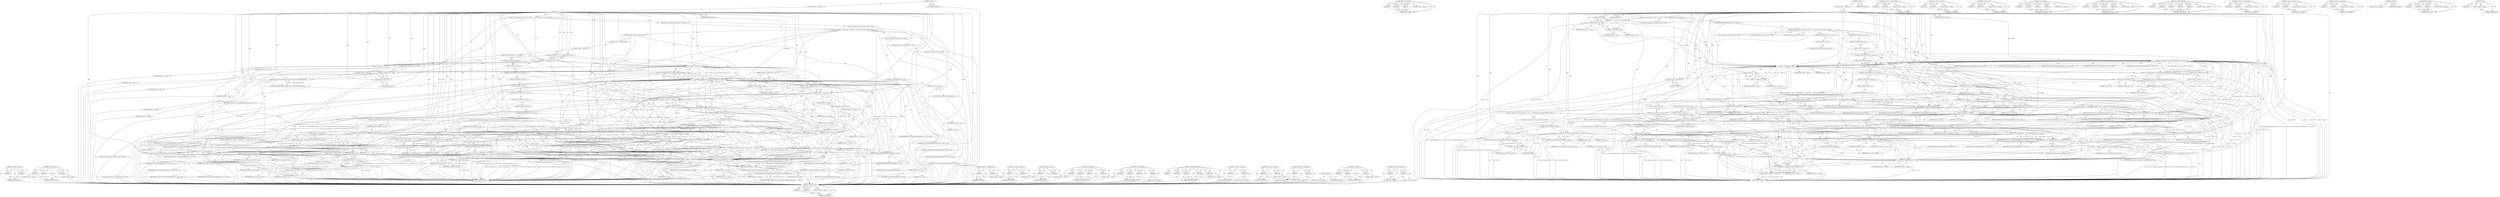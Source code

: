 digraph "&lt;operator&gt;.greaterThan" {
vulnerable_225 [label=<(METHOD,&lt;operator&gt;.equals)>];
vulnerable_226 [label=<(PARAM,p1)>];
vulnerable_227 [label=<(PARAM,p2)>];
vulnerable_228 [label=<(BLOCK,&lt;empty&gt;,&lt;empty&gt;)>];
vulnerable_229 [label=<(METHOD_RETURN,ANY)>];
vulnerable_255 [label=<(METHOD,UnserializeUInt)>];
vulnerable_256 [label=<(PARAM,p1)>];
vulnerable_257 [label=<(PARAM,p2)>];
vulnerable_258 [label=<(PARAM,p3)>];
vulnerable_259 [label=<(BLOCK,&lt;empty&gt;,&lt;empty&gt;)>];
vulnerable_260 [label=<(METHOD_RETURN,ANY)>];
vulnerable_6 [label=<(METHOD,&lt;global&gt;)<SUB>1</SUB>>];
vulnerable_7 [label=<(BLOCK,&lt;empty&gt;,&lt;empty&gt;)<SUB>1</SUB>>];
vulnerable_8 [label=<(METHOD,Parse)<SUB>1</SUB>>];
vulnerable_9 [label=<(PARAM,IMkvReader* pReader)<SUB>1</SUB>>];
vulnerable_10 [label=<(PARAM,long long pos)<SUB>1</SUB>>];
vulnerable_11 [label=<(PARAM,long long size)<SUB>1</SUB>>];
vulnerable_12 [label=<(BLOCK,{
 const long long stop = pos + size;

 while (...,{
 const long long stop = pos + size;

 while (...)<SUB>1</SUB>>];
vulnerable_13 [label="<(LOCAL,const long long stop: long long)<SUB>2</SUB>>"];
vulnerable_14 [label=<(&lt;operator&gt;.assignment,stop = pos + size)<SUB>2</SUB>>];
vulnerable_15 [label=<(IDENTIFIER,stop,stop = pos + size)<SUB>2</SUB>>];
vulnerable_16 [label=<(&lt;operator&gt;.addition,pos + size)<SUB>2</SUB>>];
vulnerable_17 [label=<(IDENTIFIER,pos,pos + size)<SUB>2</SUB>>];
vulnerable_18 [label=<(IDENTIFIER,size,pos + size)<SUB>2</SUB>>];
vulnerable_19 [label=<(CONTROL_STRUCTURE,WHILE,while (pos &lt; stop))<SUB>4</SUB>>];
vulnerable_20 [label=<(&lt;operator&gt;.lessThan,pos &lt; stop)<SUB>4</SUB>>];
vulnerable_21 [label=<(IDENTIFIER,pos,pos &lt; stop)<SUB>4</SUB>>];
vulnerable_22 [label=<(IDENTIFIER,stop,pos &lt; stop)<SUB>4</SUB>>];
vulnerable_23 [label=<(BLOCK,{
 long long id, size;

 long status = ParseEle...,{
 long long id, size;

 long status = ParseEle...)<SUB>4</SUB>>];
vulnerable_24 [label="<(LOCAL,long long id: long long)<SUB>5</SUB>>"];
vulnerable_25 [label="<(LOCAL,long long size: long long)<SUB>5</SUB>>"];
vulnerable_26 [label="<(LOCAL,long status: long)<SUB>7</SUB>>"];
vulnerable_27 [label=<(&lt;operator&gt;.assignment,status = ParseElementHeader(pReader, pos, stop,...)<SUB>7</SUB>>];
vulnerable_28 [label=<(IDENTIFIER,status,status = ParseElementHeader(pReader, pos, stop,...)<SUB>7</SUB>>];
vulnerable_29 [label=<(ParseElementHeader,ParseElementHeader(pReader, pos, stop, id, size))<SUB>7</SUB>>];
vulnerable_30 [label=<(IDENTIFIER,pReader,ParseElementHeader(pReader, pos, stop, id, size))<SUB>7</SUB>>];
vulnerable_31 [label=<(IDENTIFIER,pos,ParseElementHeader(pReader, pos, stop, id, size))<SUB>7</SUB>>];
vulnerable_32 [label=<(IDENTIFIER,stop,ParseElementHeader(pReader, pos, stop, id, size))<SUB>7</SUB>>];
vulnerable_33 [label=<(IDENTIFIER,id,ParseElementHeader(pReader, pos, stop, id, size))<SUB>7</SUB>>];
vulnerable_34 [label=<(IDENTIFIER,size,ParseElementHeader(pReader, pos, stop, id, size))<SUB>7</SUB>>];
vulnerable_35 [label=<(CONTROL_STRUCTURE,IF,if (status &lt; 0))<SUB>9</SUB>>];
vulnerable_36 [label=<(&lt;operator&gt;.lessThan,status &lt; 0)<SUB>9</SUB>>];
vulnerable_37 [label=<(IDENTIFIER,status,status &lt; 0)<SUB>9</SUB>>];
vulnerable_38 [label=<(LITERAL,0,status &lt; 0)<SUB>9</SUB>>];
vulnerable_39 [label=<(BLOCK,&lt;empty&gt;,&lt;empty&gt;)<SUB>10</SUB>>];
vulnerable_40 [label=<(RETURN,return status;,return status;)<SUB>10</SUB>>];
vulnerable_41 [label=<(IDENTIFIER,status,return status;)<SUB>10</SUB>>];
vulnerable_42 [label=<(CONTROL_STRUCTURE,IF,if (size == 0))<SUB>12</SUB>>];
vulnerable_43 [label=<(&lt;operator&gt;.equals,size == 0)<SUB>12</SUB>>];
vulnerable_44 [label=<(IDENTIFIER,size,size == 0)<SUB>12</SUB>>];
vulnerable_45 [label=<(LITERAL,0,size == 0)<SUB>12</SUB>>];
vulnerable_46 [label=<(BLOCK,&lt;empty&gt;,&lt;empty&gt;)<SUB>13</SUB>>];
vulnerable_47 [label=<(CONTROL_STRUCTURE,CONTINUE,continue;)<SUB>13</SUB>>];
vulnerable_48 [label=<(CONTROL_STRUCTURE,IF,if (id == 0x00))<SUB>15</SUB>>];
vulnerable_49 [label=<(&lt;operator&gt;.equals,id == 0x00)<SUB>15</SUB>>];
vulnerable_50 [label=<(IDENTIFIER,id,id == 0x00)<SUB>15</SUB>>];
vulnerable_51 [label=<(LITERAL,0x00,id == 0x00)<SUB>15</SUB>>];
vulnerable_52 [label=<(BLOCK,{ // Display ID
      status = ParseDisplay(pRe...,{ // Display ID
      status = ParseDisplay(pRe...)<SUB>15</SUB>>];
vulnerable_53 [label=<(&lt;operator&gt;.assignment,status = ParseDisplay(pReader, pos, size))<SUB>16</SUB>>];
vulnerable_54 [label=<(IDENTIFIER,status,status = ParseDisplay(pReader, pos, size))<SUB>16</SUB>>];
vulnerable_55 [label=<(ParseDisplay,ParseDisplay(pReader, pos, size))<SUB>16</SUB>>];
vulnerable_56 [label=<(IDENTIFIER,pReader,ParseDisplay(pReader, pos, size))<SUB>16</SUB>>];
vulnerable_57 [label=<(IDENTIFIER,pos,ParseDisplay(pReader, pos, size))<SUB>16</SUB>>];
vulnerable_58 [label=<(IDENTIFIER,size,ParseDisplay(pReader, pos, size))<SUB>16</SUB>>];
vulnerable_59 [label=<(CONTROL_STRUCTURE,IF,if (status &lt; 0))<SUB>18</SUB>>];
vulnerable_60 [label=<(&lt;operator&gt;.lessThan,status &lt; 0)<SUB>18</SUB>>];
vulnerable_61 [label=<(IDENTIFIER,status,status &lt; 0)<SUB>18</SUB>>];
vulnerable_62 [label=<(LITERAL,0,status &lt; 0)<SUB>18</SUB>>];
vulnerable_63 [label=<(BLOCK,&lt;empty&gt;,&lt;empty&gt;)<SUB>19</SUB>>];
vulnerable_64 [label=<(RETURN,return status;,return status;)<SUB>19</SUB>>];
vulnerable_65 [label=<(IDENTIFIER,status,return status;)<SUB>19</SUB>>];
vulnerable_66 [label=<(CONTROL_STRUCTURE,ELSE,else)<SUB>20</SUB>>];
vulnerable_67 [label=<(BLOCK,&lt;empty&gt;,&lt;empty&gt;)<SUB>20</SUB>>];
vulnerable_68 [label=<(CONTROL_STRUCTURE,IF,if (id == 0x1654))<SUB>20</SUB>>];
vulnerable_69 [label=<(&lt;operator&gt;.equals,id == 0x1654)<SUB>20</SUB>>];
vulnerable_70 [label=<(IDENTIFIER,id,id == 0x1654)<SUB>20</SUB>>];
vulnerable_71 [label=<(LITERAL,0x1654,id == 0x1654)<SUB>20</SUB>>];
vulnerable_72 [label=<(BLOCK,{ // StringUID ID
      status = UnserializeStr...,{ // StringUID ID
      status = UnserializeStr...)<SUB>20</SUB>>];
vulnerable_73 [label=<(&lt;operator&gt;.assignment,status = UnserializeString(pReader, pos, size, ...)<SUB>21</SUB>>];
vulnerable_74 [label=<(IDENTIFIER,status,status = UnserializeString(pReader, pos, size, ...)<SUB>21</SUB>>];
vulnerable_75 [label=<(UnserializeString,UnserializeString(pReader, pos, size, m_string_...)<SUB>21</SUB>>];
vulnerable_76 [label=<(IDENTIFIER,pReader,UnserializeString(pReader, pos, size, m_string_...)<SUB>21</SUB>>];
vulnerable_77 [label=<(IDENTIFIER,pos,UnserializeString(pReader, pos, size, m_string_...)<SUB>21</SUB>>];
vulnerable_78 [label=<(IDENTIFIER,size,UnserializeString(pReader, pos, size, m_string_...)<SUB>21</SUB>>];
vulnerable_79 [label=<(IDENTIFIER,m_string_uid,UnserializeString(pReader, pos, size, m_string_...)<SUB>21</SUB>>];
vulnerable_80 [label=<(CONTROL_STRUCTURE,IF,if (status &lt; 0))<SUB>23</SUB>>];
vulnerable_81 [label=<(&lt;operator&gt;.lessThan,status &lt; 0)<SUB>23</SUB>>];
vulnerable_82 [label=<(IDENTIFIER,status,status &lt; 0)<SUB>23</SUB>>];
vulnerable_83 [label=<(LITERAL,0,status &lt; 0)<SUB>23</SUB>>];
vulnerable_84 [label=<(BLOCK,&lt;empty&gt;,&lt;empty&gt;)<SUB>24</SUB>>];
vulnerable_85 [label=<(RETURN,return status;,return status;)<SUB>24</SUB>>];
vulnerable_86 [label=<(IDENTIFIER,status,return status;)<SUB>24</SUB>>];
vulnerable_87 [label=<(CONTROL_STRUCTURE,ELSE,else)<SUB>25</SUB>>];
vulnerable_88 [label=<(BLOCK,&lt;empty&gt;,&lt;empty&gt;)<SUB>25</SUB>>];
vulnerable_89 [label=<(CONTROL_STRUCTURE,IF,if (id == 0x33C4))<SUB>25</SUB>>];
vulnerable_90 [label=<(&lt;operator&gt;.equals,id == 0x33C4)<SUB>25</SUB>>];
vulnerable_91 [label=<(IDENTIFIER,id,id == 0x33C4)<SUB>25</SUB>>];
vulnerable_92 [label=<(LITERAL,0x33C4,id == 0x33C4)<SUB>25</SUB>>];
vulnerable_93 [label=<(BLOCK,{ // UID ID
 long long val;
      status = Unse...,{ // UID ID
 long long val;
      status = Unse...)<SUB>25</SUB>>];
vulnerable_94 [label="<(LOCAL,long long val: long long)<SUB>26</SUB>>"];
vulnerable_95 [label=<(&lt;operator&gt;.assignment,status = UnserializeInt(pReader, pos, size, val))<SUB>27</SUB>>];
vulnerable_96 [label=<(IDENTIFIER,status,status = UnserializeInt(pReader, pos, size, val))<SUB>27</SUB>>];
vulnerable_97 [label=<(UnserializeInt,UnserializeInt(pReader, pos, size, val))<SUB>27</SUB>>];
vulnerable_98 [label=<(IDENTIFIER,pReader,UnserializeInt(pReader, pos, size, val))<SUB>27</SUB>>];
vulnerable_99 [label=<(IDENTIFIER,pos,UnserializeInt(pReader, pos, size, val))<SUB>27</SUB>>];
vulnerable_100 [label=<(IDENTIFIER,size,UnserializeInt(pReader, pos, size, val))<SUB>27</SUB>>];
vulnerable_101 [label=<(IDENTIFIER,val,UnserializeInt(pReader, pos, size, val))<SUB>27</SUB>>];
vulnerable_102 [label=<(CONTROL_STRUCTURE,IF,if (status &lt; 0))<SUB>29</SUB>>];
vulnerable_103 [label=<(&lt;operator&gt;.lessThan,status &lt; 0)<SUB>29</SUB>>];
vulnerable_104 [label=<(IDENTIFIER,status,status &lt; 0)<SUB>29</SUB>>];
vulnerable_105 [label=<(LITERAL,0,status &lt; 0)<SUB>29</SUB>>];
vulnerable_106 [label=<(BLOCK,&lt;empty&gt;,&lt;empty&gt;)<SUB>30</SUB>>];
vulnerable_107 [label=<(RETURN,return status;,return status;)<SUB>30</SUB>>];
vulnerable_108 [label=<(IDENTIFIER,status,return status;)<SUB>30</SUB>>];
vulnerable_109 [label=<(&lt;operator&gt;.assignment,m_uid = static_cast&lt;unsigned long long&gt;(val))<SUB>32</SUB>>];
vulnerable_110 [label=<(IDENTIFIER,m_uid,m_uid = static_cast&lt;unsigned long long&gt;(val))<SUB>32</SUB>>];
vulnerable_111 [label=<(&lt;operator&gt;.cast,static_cast&lt;unsigned long long&gt;(val))<SUB>32</SUB>>];
vulnerable_112 [label=<(UNKNOWN,unsigned long long,unsigned long long)<SUB>32</SUB>>];
vulnerable_113 [label=<(IDENTIFIER,val,static_cast&lt;unsigned long long&gt;(val))<SUB>32</SUB>>];
vulnerable_114 [label=<(CONTROL_STRUCTURE,ELSE,else)<SUB>33</SUB>>];
vulnerable_115 [label=<(BLOCK,&lt;empty&gt;,&lt;empty&gt;)<SUB>33</SUB>>];
vulnerable_116 [label=<(CONTROL_STRUCTURE,IF,if (id == 0x11))<SUB>33</SUB>>];
vulnerable_117 [label=<(&lt;operator&gt;.equals,id == 0x11)<SUB>33</SUB>>];
vulnerable_118 [label=<(IDENTIFIER,id,id == 0x11)<SUB>33</SUB>>];
vulnerable_119 [label=<(LITERAL,0x11,id == 0x11)<SUB>33</SUB>>];
vulnerable_120 [label=<(BLOCK,{ // TimeStart ID
 const long long val = Unseri...,{ // TimeStart ID
 const long long val = Unseri...)<SUB>33</SUB>>];
vulnerable_121 [label="<(LOCAL,const long long val: long long)<SUB>34</SUB>>"];
vulnerable_122 [label=<(&lt;operator&gt;.assignment,val = UnserializeUInt(pReader, pos, size))<SUB>34</SUB>>];
vulnerable_123 [label=<(IDENTIFIER,val,val = UnserializeUInt(pReader, pos, size))<SUB>34</SUB>>];
vulnerable_124 [label=<(UnserializeUInt,UnserializeUInt(pReader, pos, size))<SUB>34</SUB>>];
vulnerable_125 [label=<(IDENTIFIER,pReader,UnserializeUInt(pReader, pos, size))<SUB>34</SUB>>];
vulnerable_126 [label=<(IDENTIFIER,pos,UnserializeUInt(pReader, pos, size))<SUB>34</SUB>>];
vulnerable_127 [label=<(IDENTIFIER,size,UnserializeUInt(pReader, pos, size))<SUB>34</SUB>>];
vulnerable_128 [label=<(CONTROL_STRUCTURE,IF,if (val &lt; 0))<SUB>36</SUB>>];
vulnerable_129 [label=<(&lt;operator&gt;.lessThan,val &lt; 0)<SUB>36</SUB>>];
vulnerable_130 [label=<(IDENTIFIER,val,val &lt; 0)<SUB>36</SUB>>];
vulnerable_131 [label=<(LITERAL,0,val &lt; 0)<SUB>36</SUB>>];
vulnerable_132 [label=<(BLOCK,&lt;empty&gt;,&lt;empty&gt;)<SUB>37</SUB>>];
vulnerable_133 [label=<(RETURN,return static_cast&lt;long&gt;(val);,return static_cast&lt;long&gt;(val);)<SUB>37</SUB>>];
vulnerable_134 [label=<(&lt;operator&gt;.cast,static_cast&lt;long&gt;(val))<SUB>37</SUB>>];
vulnerable_135 [label=<(UNKNOWN,long,long)<SUB>37</SUB>>];
vulnerable_136 [label=<(IDENTIFIER,val,static_cast&lt;long&gt;(val))<SUB>37</SUB>>];
vulnerable_137 [label=<(&lt;operator&gt;.assignment,m_start_timecode = val)<SUB>39</SUB>>];
vulnerable_138 [label=<(IDENTIFIER,m_start_timecode,m_start_timecode = val)<SUB>39</SUB>>];
vulnerable_139 [label=<(IDENTIFIER,val,m_start_timecode = val)<SUB>39</SUB>>];
vulnerable_140 [label=<(CONTROL_STRUCTURE,ELSE,else)<SUB>40</SUB>>];
vulnerable_141 [label=<(BLOCK,&lt;empty&gt;,&lt;empty&gt;)<SUB>40</SUB>>];
vulnerable_142 [label=<(CONTROL_STRUCTURE,IF,if (id == 0x12))<SUB>40</SUB>>];
vulnerable_143 [label=<(&lt;operator&gt;.equals,id == 0x12)<SUB>40</SUB>>];
vulnerable_144 [label=<(IDENTIFIER,id,id == 0x12)<SUB>40</SUB>>];
vulnerable_145 [label=<(LITERAL,0x12,id == 0x12)<SUB>40</SUB>>];
vulnerable_146 [label=<(BLOCK,{ // TimeEnd ID
 const long long val = Unserial...,{ // TimeEnd ID
 const long long val = Unserial...)<SUB>40</SUB>>];
vulnerable_147 [label="<(LOCAL,const long long val: long long)<SUB>41</SUB>>"];
vulnerable_148 [label=<(&lt;operator&gt;.assignment,val = UnserializeUInt(pReader, pos, size))<SUB>41</SUB>>];
vulnerable_149 [label=<(IDENTIFIER,val,val = UnserializeUInt(pReader, pos, size))<SUB>41</SUB>>];
vulnerable_150 [label=<(UnserializeUInt,UnserializeUInt(pReader, pos, size))<SUB>41</SUB>>];
vulnerable_151 [label=<(IDENTIFIER,pReader,UnserializeUInt(pReader, pos, size))<SUB>41</SUB>>];
vulnerable_152 [label=<(IDENTIFIER,pos,UnserializeUInt(pReader, pos, size))<SUB>41</SUB>>];
vulnerable_153 [label=<(IDENTIFIER,size,UnserializeUInt(pReader, pos, size))<SUB>41</SUB>>];
vulnerable_154 [label=<(CONTROL_STRUCTURE,IF,if (val &lt; 0))<SUB>43</SUB>>];
vulnerable_155 [label=<(&lt;operator&gt;.lessThan,val &lt; 0)<SUB>43</SUB>>];
vulnerable_156 [label=<(IDENTIFIER,val,val &lt; 0)<SUB>43</SUB>>];
vulnerable_157 [label=<(LITERAL,0,val &lt; 0)<SUB>43</SUB>>];
vulnerable_158 [label=<(BLOCK,&lt;empty&gt;,&lt;empty&gt;)<SUB>44</SUB>>];
vulnerable_159 [label=<(RETURN,return static_cast&lt;long&gt;(val);,return static_cast&lt;long&gt;(val);)<SUB>44</SUB>>];
vulnerable_160 [label=<(&lt;operator&gt;.cast,static_cast&lt;long&gt;(val))<SUB>44</SUB>>];
vulnerable_161 [label=<(UNKNOWN,long,long)<SUB>44</SUB>>];
vulnerable_162 [label=<(IDENTIFIER,val,static_cast&lt;long&gt;(val))<SUB>44</SUB>>];
vulnerable_163 [label=<(&lt;operator&gt;.assignment,m_stop_timecode = val)<SUB>46</SUB>>];
vulnerable_164 [label=<(IDENTIFIER,m_stop_timecode,m_stop_timecode = val)<SUB>46</SUB>>];
vulnerable_165 [label=<(IDENTIFIER,val,m_stop_timecode = val)<SUB>46</SUB>>];
vulnerable_166 [label=<(&lt;operator&gt;.assignmentPlus,pos += size)<SUB>50</SUB>>];
vulnerable_167 [label=<(IDENTIFIER,pos,pos += size)<SUB>50</SUB>>];
vulnerable_168 [label=<(IDENTIFIER,size,pos += size)<SUB>50</SUB>>];
vulnerable_169 [label=<(assert,assert(pos &lt;= stop))<SUB>51</SUB>>];
vulnerable_170 [label=<(&lt;operator&gt;.lessEqualsThan,pos &lt;= stop)<SUB>51</SUB>>];
vulnerable_171 [label=<(IDENTIFIER,pos,pos &lt;= stop)<SUB>51</SUB>>];
vulnerable_172 [label=<(IDENTIFIER,stop,pos &lt;= stop)<SUB>51</SUB>>];
vulnerable_173 [label=<(assert,assert(pos == stop))<SUB>54</SUB>>];
vulnerable_174 [label=<(&lt;operator&gt;.equals,pos == stop)<SUB>54</SUB>>];
vulnerable_175 [label=<(IDENTIFIER,pos,pos == stop)<SUB>54</SUB>>];
vulnerable_176 [label=<(IDENTIFIER,stop,pos == stop)<SUB>54</SUB>>];
vulnerable_177 [label=<(RETURN,return 0;,return 0;)<SUB>55</SUB>>];
vulnerable_178 [label=<(LITERAL,0,return 0;)<SUB>55</SUB>>];
vulnerable_179 [label=<(METHOD_RETURN,long)<SUB>1</SUB>>];
vulnerable_181 [label=<(METHOD_RETURN,ANY)<SUB>1</SUB>>];
vulnerable_261 [label=<(METHOD,&lt;operator&gt;.assignmentPlus)>];
vulnerable_262 [label=<(PARAM,p1)>];
vulnerable_263 [label=<(PARAM,p2)>];
vulnerable_264 [label=<(BLOCK,&lt;empty&gt;,&lt;empty&gt;)>];
vulnerable_265 [label=<(METHOD_RETURN,ANY)>];
vulnerable_207 [label=<(METHOD,&lt;operator&gt;.addition)>];
vulnerable_208 [label=<(PARAM,p1)>];
vulnerable_209 [label=<(PARAM,p2)>];
vulnerable_210 [label=<(BLOCK,&lt;empty&gt;,&lt;empty&gt;)>];
vulnerable_211 [label=<(METHOD_RETURN,ANY)>];
vulnerable_250 [label=<(METHOD,&lt;operator&gt;.cast)>];
vulnerable_251 [label=<(PARAM,p1)>];
vulnerable_252 [label=<(PARAM,p2)>];
vulnerable_253 [label=<(BLOCK,&lt;empty&gt;,&lt;empty&gt;)>];
vulnerable_254 [label=<(METHOD_RETURN,ANY)>];
vulnerable_243 [label=<(METHOD,UnserializeInt)>];
vulnerable_244 [label=<(PARAM,p1)>];
vulnerable_245 [label=<(PARAM,p2)>];
vulnerable_246 [label=<(PARAM,p3)>];
vulnerable_247 [label=<(PARAM,p4)>];
vulnerable_248 [label=<(BLOCK,&lt;empty&gt;,&lt;empty&gt;)>];
vulnerable_249 [label=<(METHOD_RETURN,ANY)>];
vulnerable_236 [label=<(METHOD,UnserializeString)>];
vulnerable_237 [label=<(PARAM,p1)>];
vulnerable_238 [label=<(PARAM,p2)>];
vulnerable_239 [label=<(PARAM,p3)>];
vulnerable_240 [label=<(PARAM,p4)>];
vulnerable_241 [label=<(BLOCK,&lt;empty&gt;,&lt;empty&gt;)>];
vulnerable_242 [label=<(METHOD_RETURN,ANY)>];
vulnerable_217 [label=<(METHOD,ParseElementHeader)>];
vulnerable_218 [label=<(PARAM,p1)>];
vulnerable_219 [label=<(PARAM,p2)>];
vulnerable_220 [label=<(PARAM,p3)>];
vulnerable_221 [label=<(PARAM,p4)>];
vulnerable_222 [label=<(PARAM,p5)>];
vulnerable_223 [label=<(BLOCK,&lt;empty&gt;,&lt;empty&gt;)>];
vulnerable_224 [label=<(METHOD_RETURN,ANY)>];
vulnerable_270 [label=<(METHOD,&lt;operator&gt;.lessEqualsThan)>];
vulnerable_271 [label=<(PARAM,p1)>];
vulnerable_272 [label=<(PARAM,p2)>];
vulnerable_273 [label=<(BLOCK,&lt;empty&gt;,&lt;empty&gt;)>];
vulnerable_274 [label=<(METHOD_RETURN,ANY)>];
vulnerable_212 [label=<(METHOD,&lt;operator&gt;.lessThan)>];
vulnerable_213 [label=<(PARAM,p1)>];
vulnerable_214 [label=<(PARAM,p2)>];
vulnerable_215 [label=<(BLOCK,&lt;empty&gt;,&lt;empty&gt;)>];
vulnerable_216 [label=<(METHOD_RETURN,ANY)>];
vulnerable_202 [label=<(METHOD,&lt;operator&gt;.assignment)>];
vulnerable_203 [label=<(PARAM,p1)>];
vulnerable_204 [label=<(PARAM,p2)>];
vulnerable_205 [label=<(BLOCK,&lt;empty&gt;,&lt;empty&gt;)>];
vulnerable_206 [label=<(METHOD_RETURN,ANY)>];
vulnerable_196 [label=<(METHOD,&lt;global&gt;)<SUB>1</SUB>>];
vulnerable_197 [label=<(BLOCK,&lt;empty&gt;,&lt;empty&gt;)>];
vulnerable_198 [label=<(METHOD_RETURN,ANY)>];
vulnerable_230 [label=<(METHOD,ParseDisplay)>];
vulnerable_231 [label=<(PARAM,p1)>];
vulnerable_232 [label=<(PARAM,p2)>];
vulnerable_233 [label=<(PARAM,p3)>];
vulnerable_234 [label=<(BLOCK,&lt;empty&gt;,&lt;empty&gt;)>];
vulnerable_235 [label=<(METHOD_RETURN,ANY)>];
vulnerable_266 [label=<(METHOD,assert)>];
vulnerable_267 [label=<(PARAM,p1)>];
vulnerable_268 [label=<(BLOCK,&lt;empty&gt;,&lt;empty&gt;)>];
vulnerable_269 [label=<(METHOD_RETURN,ANY)>];
fixed_231 [label=<(METHOD,&lt;operator&gt;.equals)>];
fixed_232 [label=<(PARAM,p1)>];
fixed_233 [label=<(PARAM,p2)>];
fixed_234 [label=<(BLOCK,&lt;empty&gt;,&lt;empty&gt;)>];
fixed_235 [label=<(METHOD_RETURN,ANY)>];
fixed_261 [label=<(METHOD,UnserializeUInt)>];
fixed_262 [label=<(PARAM,p1)>];
fixed_263 [label=<(PARAM,p2)>];
fixed_264 [label=<(PARAM,p3)>];
fixed_265 [label=<(BLOCK,&lt;empty&gt;,&lt;empty&gt;)>];
fixed_266 [label=<(METHOD_RETURN,ANY)>];
fixed_6 [label=<(METHOD,&lt;global&gt;)<SUB>1</SUB>>];
fixed_7 [label=<(BLOCK,&lt;empty&gt;,&lt;empty&gt;)<SUB>1</SUB>>];
fixed_8 [label=<(METHOD,Parse)<SUB>1</SUB>>];
fixed_9 [label=<(PARAM,IMkvReader* pReader)<SUB>1</SUB>>];
fixed_10 [label=<(PARAM,long long pos)<SUB>1</SUB>>];
fixed_11 [label=<(PARAM,long long size)<SUB>1</SUB>>];
fixed_12 [label=<(BLOCK,{
 const long long stop = pos + size;

 while (...,{
 const long long stop = pos + size;

 while (...)<SUB>1</SUB>>];
fixed_13 [label="<(LOCAL,const long long stop: long long)<SUB>2</SUB>>"];
fixed_14 [label=<(&lt;operator&gt;.assignment,stop = pos + size)<SUB>2</SUB>>];
fixed_15 [label=<(IDENTIFIER,stop,stop = pos + size)<SUB>2</SUB>>];
fixed_16 [label=<(&lt;operator&gt;.addition,pos + size)<SUB>2</SUB>>];
fixed_17 [label=<(IDENTIFIER,pos,pos + size)<SUB>2</SUB>>];
fixed_18 [label=<(IDENTIFIER,size,pos + size)<SUB>2</SUB>>];
fixed_19 [label=<(CONTROL_STRUCTURE,WHILE,while (pos &lt; stop))<SUB>4</SUB>>];
fixed_20 [label=<(&lt;operator&gt;.lessThan,pos &lt; stop)<SUB>4</SUB>>];
fixed_21 [label=<(IDENTIFIER,pos,pos &lt; stop)<SUB>4</SUB>>];
fixed_22 [label=<(IDENTIFIER,stop,pos &lt; stop)<SUB>4</SUB>>];
fixed_23 [label=<(BLOCK,{
 long long id, size;

 long status = ParseEle...,{
 long long id, size;

 long status = ParseEle...)<SUB>4</SUB>>];
fixed_24 [label="<(LOCAL,long long id: long long)<SUB>5</SUB>>"];
fixed_25 [label="<(LOCAL,long long size: long long)<SUB>5</SUB>>"];
fixed_26 [label="<(LOCAL,long status: long)<SUB>7</SUB>>"];
fixed_27 [label=<(&lt;operator&gt;.assignment,status = ParseElementHeader(pReader, pos, stop,...)<SUB>7</SUB>>];
fixed_28 [label=<(IDENTIFIER,status,status = ParseElementHeader(pReader, pos, stop,...)<SUB>7</SUB>>];
fixed_29 [label=<(ParseElementHeader,ParseElementHeader(pReader, pos, stop, id, size))<SUB>7</SUB>>];
fixed_30 [label=<(IDENTIFIER,pReader,ParseElementHeader(pReader, pos, stop, id, size))<SUB>7</SUB>>];
fixed_31 [label=<(IDENTIFIER,pos,ParseElementHeader(pReader, pos, stop, id, size))<SUB>7</SUB>>];
fixed_32 [label=<(IDENTIFIER,stop,ParseElementHeader(pReader, pos, stop, id, size))<SUB>7</SUB>>];
fixed_33 [label=<(IDENTIFIER,id,ParseElementHeader(pReader, pos, stop, id, size))<SUB>7</SUB>>];
fixed_34 [label=<(IDENTIFIER,size,ParseElementHeader(pReader, pos, stop, id, size))<SUB>7</SUB>>];
fixed_35 [label=<(CONTROL_STRUCTURE,IF,if (status &lt; 0))<SUB>9</SUB>>];
fixed_36 [label=<(&lt;operator&gt;.lessThan,status &lt; 0)<SUB>9</SUB>>];
fixed_37 [label=<(IDENTIFIER,status,status &lt; 0)<SUB>9</SUB>>];
fixed_38 [label=<(LITERAL,0,status &lt; 0)<SUB>9</SUB>>];
fixed_39 [label=<(BLOCK,&lt;empty&gt;,&lt;empty&gt;)<SUB>10</SUB>>];
fixed_40 [label=<(RETURN,return status;,return status;)<SUB>10</SUB>>];
fixed_41 [label=<(IDENTIFIER,status,return status;)<SUB>10</SUB>>];
fixed_42 [label=<(CONTROL_STRUCTURE,IF,if (size == 0))<SUB>12</SUB>>];
fixed_43 [label=<(&lt;operator&gt;.equals,size == 0)<SUB>12</SUB>>];
fixed_44 [label=<(IDENTIFIER,size,size == 0)<SUB>12</SUB>>];
fixed_45 [label=<(LITERAL,0,size == 0)<SUB>12</SUB>>];
fixed_46 [label=<(BLOCK,&lt;empty&gt;,&lt;empty&gt;)<SUB>13</SUB>>];
fixed_47 [label=<(CONTROL_STRUCTURE,CONTINUE,continue;)<SUB>13</SUB>>];
fixed_48 [label=<(CONTROL_STRUCTURE,IF,if (id == 0x00))<SUB>15</SUB>>];
fixed_49 [label=<(&lt;operator&gt;.equals,id == 0x00)<SUB>15</SUB>>];
fixed_50 [label=<(IDENTIFIER,id,id == 0x00)<SUB>15</SUB>>];
fixed_51 [label=<(LITERAL,0x00,id == 0x00)<SUB>15</SUB>>];
fixed_52 [label=<(BLOCK,{ // Display ID
      status = ParseDisplay(pRe...,{ // Display ID
      status = ParseDisplay(pRe...)<SUB>15</SUB>>];
fixed_53 [label=<(&lt;operator&gt;.assignment,status = ParseDisplay(pReader, pos, size))<SUB>16</SUB>>];
fixed_54 [label=<(IDENTIFIER,status,status = ParseDisplay(pReader, pos, size))<SUB>16</SUB>>];
fixed_55 [label=<(ParseDisplay,ParseDisplay(pReader, pos, size))<SUB>16</SUB>>];
fixed_56 [label=<(IDENTIFIER,pReader,ParseDisplay(pReader, pos, size))<SUB>16</SUB>>];
fixed_57 [label=<(IDENTIFIER,pos,ParseDisplay(pReader, pos, size))<SUB>16</SUB>>];
fixed_58 [label=<(IDENTIFIER,size,ParseDisplay(pReader, pos, size))<SUB>16</SUB>>];
fixed_59 [label=<(CONTROL_STRUCTURE,IF,if (status &lt; 0))<SUB>18</SUB>>];
fixed_60 [label=<(&lt;operator&gt;.lessThan,status &lt; 0)<SUB>18</SUB>>];
fixed_61 [label=<(IDENTIFIER,status,status &lt; 0)<SUB>18</SUB>>];
fixed_62 [label=<(LITERAL,0,status &lt; 0)<SUB>18</SUB>>];
fixed_63 [label=<(BLOCK,&lt;empty&gt;,&lt;empty&gt;)<SUB>19</SUB>>];
fixed_64 [label=<(RETURN,return status;,return status;)<SUB>19</SUB>>];
fixed_65 [label=<(IDENTIFIER,status,return status;)<SUB>19</SUB>>];
fixed_66 [label=<(CONTROL_STRUCTURE,ELSE,else)<SUB>20</SUB>>];
fixed_67 [label=<(BLOCK,&lt;empty&gt;,&lt;empty&gt;)<SUB>20</SUB>>];
fixed_68 [label=<(CONTROL_STRUCTURE,IF,if (id == 0x1654))<SUB>20</SUB>>];
fixed_69 [label=<(&lt;operator&gt;.equals,id == 0x1654)<SUB>20</SUB>>];
fixed_70 [label=<(IDENTIFIER,id,id == 0x1654)<SUB>20</SUB>>];
fixed_71 [label=<(LITERAL,0x1654,id == 0x1654)<SUB>20</SUB>>];
fixed_72 [label=<(BLOCK,{ // StringUID ID
      status = UnserializeStr...,{ // StringUID ID
      status = UnserializeStr...)<SUB>20</SUB>>];
fixed_73 [label=<(&lt;operator&gt;.assignment,status = UnserializeString(pReader, pos, size, ...)<SUB>21</SUB>>];
fixed_74 [label=<(IDENTIFIER,status,status = UnserializeString(pReader, pos, size, ...)<SUB>21</SUB>>];
fixed_75 [label=<(UnserializeString,UnserializeString(pReader, pos, size, m_string_...)<SUB>21</SUB>>];
fixed_76 [label=<(IDENTIFIER,pReader,UnserializeString(pReader, pos, size, m_string_...)<SUB>21</SUB>>];
fixed_77 [label=<(IDENTIFIER,pos,UnserializeString(pReader, pos, size, m_string_...)<SUB>21</SUB>>];
fixed_78 [label=<(IDENTIFIER,size,UnserializeString(pReader, pos, size, m_string_...)<SUB>21</SUB>>];
fixed_79 [label=<(IDENTIFIER,m_string_uid,UnserializeString(pReader, pos, size, m_string_...)<SUB>21</SUB>>];
fixed_80 [label=<(CONTROL_STRUCTURE,IF,if (status &lt; 0))<SUB>23</SUB>>];
fixed_81 [label=<(&lt;operator&gt;.lessThan,status &lt; 0)<SUB>23</SUB>>];
fixed_82 [label=<(IDENTIFIER,status,status &lt; 0)<SUB>23</SUB>>];
fixed_83 [label=<(LITERAL,0,status &lt; 0)<SUB>23</SUB>>];
fixed_84 [label=<(BLOCK,&lt;empty&gt;,&lt;empty&gt;)<SUB>24</SUB>>];
fixed_85 [label=<(RETURN,return status;,return status;)<SUB>24</SUB>>];
fixed_86 [label=<(IDENTIFIER,status,return status;)<SUB>24</SUB>>];
fixed_87 [label=<(CONTROL_STRUCTURE,ELSE,else)<SUB>25</SUB>>];
fixed_88 [label=<(BLOCK,&lt;empty&gt;,&lt;empty&gt;)<SUB>25</SUB>>];
fixed_89 [label=<(CONTROL_STRUCTURE,IF,if (id == 0x33C4))<SUB>25</SUB>>];
fixed_90 [label=<(&lt;operator&gt;.equals,id == 0x33C4)<SUB>25</SUB>>];
fixed_91 [label=<(IDENTIFIER,id,id == 0x33C4)<SUB>25</SUB>>];
fixed_92 [label=<(LITERAL,0x33C4,id == 0x33C4)<SUB>25</SUB>>];
fixed_93 [label=<(BLOCK,{ // UID ID
 long long val;
      status = Unse...,{ // UID ID
 long long val;
      status = Unse...)<SUB>25</SUB>>];
fixed_94 [label="<(LOCAL,long long val: long long)<SUB>26</SUB>>"];
fixed_95 [label=<(&lt;operator&gt;.assignment,status = UnserializeInt(pReader, pos, size, val))<SUB>27</SUB>>];
fixed_96 [label=<(IDENTIFIER,status,status = UnserializeInt(pReader, pos, size, val))<SUB>27</SUB>>];
fixed_97 [label=<(UnserializeInt,UnserializeInt(pReader, pos, size, val))<SUB>27</SUB>>];
fixed_98 [label=<(IDENTIFIER,pReader,UnserializeInt(pReader, pos, size, val))<SUB>27</SUB>>];
fixed_99 [label=<(IDENTIFIER,pos,UnserializeInt(pReader, pos, size, val))<SUB>27</SUB>>];
fixed_100 [label=<(IDENTIFIER,size,UnserializeInt(pReader, pos, size, val))<SUB>27</SUB>>];
fixed_101 [label=<(IDENTIFIER,val,UnserializeInt(pReader, pos, size, val))<SUB>27</SUB>>];
fixed_102 [label=<(CONTROL_STRUCTURE,IF,if (status &lt; 0))<SUB>29</SUB>>];
fixed_103 [label=<(&lt;operator&gt;.lessThan,status &lt; 0)<SUB>29</SUB>>];
fixed_104 [label=<(IDENTIFIER,status,status &lt; 0)<SUB>29</SUB>>];
fixed_105 [label=<(LITERAL,0,status &lt; 0)<SUB>29</SUB>>];
fixed_106 [label=<(BLOCK,&lt;empty&gt;,&lt;empty&gt;)<SUB>30</SUB>>];
fixed_107 [label=<(RETURN,return status;,return status;)<SUB>30</SUB>>];
fixed_108 [label=<(IDENTIFIER,status,return status;)<SUB>30</SUB>>];
fixed_109 [label=<(&lt;operator&gt;.assignment,m_uid = static_cast&lt;unsigned long long&gt;(val))<SUB>32</SUB>>];
fixed_110 [label=<(IDENTIFIER,m_uid,m_uid = static_cast&lt;unsigned long long&gt;(val))<SUB>32</SUB>>];
fixed_111 [label=<(&lt;operator&gt;.cast,static_cast&lt;unsigned long long&gt;(val))<SUB>32</SUB>>];
fixed_112 [label=<(UNKNOWN,unsigned long long,unsigned long long)<SUB>32</SUB>>];
fixed_113 [label=<(IDENTIFIER,val,static_cast&lt;unsigned long long&gt;(val))<SUB>32</SUB>>];
fixed_114 [label=<(CONTROL_STRUCTURE,ELSE,else)<SUB>33</SUB>>];
fixed_115 [label=<(BLOCK,&lt;empty&gt;,&lt;empty&gt;)<SUB>33</SUB>>];
fixed_116 [label=<(CONTROL_STRUCTURE,IF,if (id == 0x11))<SUB>33</SUB>>];
fixed_117 [label=<(&lt;operator&gt;.equals,id == 0x11)<SUB>33</SUB>>];
fixed_118 [label=<(IDENTIFIER,id,id == 0x11)<SUB>33</SUB>>];
fixed_119 [label=<(LITERAL,0x11,id == 0x11)<SUB>33</SUB>>];
fixed_120 [label=<(BLOCK,{ // TimeStart ID
 const long long val = Unseri...,{ // TimeStart ID
 const long long val = Unseri...)<SUB>33</SUB>>];
fixed_121 [label="<(LOCAL,const long long val: long long)<SUB>34</SUB>>"];
fixed_122 [label=<(&lt;operator&gt;.assignment,val = UnserializeUInt(pReader, pos, size))<SUB>34</SUB>>];
fixed_123 [label=<(IDENTIFIER,val,val = UnserializeUInt(pReader, pos, size))<SUB>34</SUB>>];
fixed_124 [label=<(UnserializeUInt,UnserializeUInt(pReader, pos, size))<SUB>34</SUB>>];
fixed_125 [label=<(IDENTIFIER,pReader,UnserializeUInt(pReader, pos, size))<SUB>34</SUB>>];
fixed_126 [label=<(IDENTIFIER,pos,UnserializeUInt(pReader, pos, size))<SUB>34</SUB>>];
fixed_127 [label=<(IDENTIFIER,size,UnserializeUInt(pReader, pos, size))<SUB>34</SUB>>];
fixed_128 [label=<(CONTROL_STRUCTURE,IF,if (val &lt; 0))<SUB>36</SUB>>];
fixed_129 [label=<(&lt;operator&gt;.lessThan,val &lt; 0)<SUB>36</SUB>>];
fixed_130 [label=<(IDENTIFIER,val,val &lt; 0)<SUB>36</SUB>>];
fixed_131 [label=<(LITERAL,0,val &lt; 0)<SUB>36</SUB>>];
fixed_132 [label=<(BLOCK,&lt;empty&gt;,&lt;empty&gt;)<SUB>37</SUB>>];
fixed_133 [label=<(RETURN,return static_cast&lt;long&gt;(val);,return static_cast&lt;long&gt;(val);)<SUB>37</SUB>>];
fixed_134 [label=<(&lt;operator&gt;.cast,static_cast&lt;long&gt;(val))<SUB>37</SUB>>];
fixed_135 [label=<(UNKNOWN,long,long)<SUB>37</SUB>>];
fixed_136 [label=<(IDENTIFIER,val,static_cast&lt;long&gt;(val))<SUB>37</SUB>>];
fixed_137 [label=<(&lt;operator&gt;.assignment,m_start_timecode = val)<SUB>39</SUB>>];
fixed_138 [label=<(IDENTIFIER,m_start_timecode,m_start_timecode = val)<SUB>39</SUB>>];
fixed_139 [label=<(IDENTIFIER,val,m_start_timecode = val)<SUB>39</SUB>>];
fixed_140 [label=<(CONTROL_STRUCTURE,ELSE,else)<SUB>40</SUB>>];
fixed_141 [label=<(BLOCK,&lt;empty&gt;,&lt;empty&gt;)<SUB>40</SUB>>];
fixed_142 [label=<(CONTROL_STRUCTURE,IF,if (id == 0x12))<SUB>40</SUB>>];
fixed_143 [label=<(&lt;operator&gt;.equals,id == 0x12)<SUB>40</SUB>>];
fixed_144 [label=<(IDENTIFIER,id,id == 0x12)<SUB>40</SUB>>];
fixed_145 [label=<(LITERAL,0x12,id == 0x12)<SUB>40</SUB>>];
fixed_146 [label=<(BLOCK,{ // TimeEnd ID
 const long long val = Unserial...,{ // TimeEnd ID
 const long long val = Unserial...)<SUB>40</SUB>>];
fixed_147 [label="<(LOCAL,const long long val: long long)<SUB>41</SUB>>"];
fixed_148 [label=<(&lt;operator&gt;.assignment,val = UnserializeUInt(pReader, pos, size))<SUB>41</SUB>>];
fixed_149 [label=<(IDENTIFIER,val,val = UnserializeUInt(pReader, pos, size))<SUB>41</SUB>>];
fixed_150 [label=<(UnserializeUInt,UnserializeUInt(pReader, pos, size))<SUB>41</SUB>>];
fixed_151 [label=<(IDENTIFIER,pReader,UnserializeUInt(pReader, pos, size))<SUB>41</SUB>>];
fixed_152 [label=<(IDENTIFIER,pos,UnserializeUInt(pReader, pos, size))<SUB>41</SUB>>];
fixed_153 [label=<(IDENTIFIER,size,UnserializeUInt(pReader, pos, size))<SUB>41</SUB>>];
fixed_154 [label=<(CONTROL_STRUCTURE,IF,if (val &lt; 0))<SUB>43</SUB>>];
fixed_155 [label=<(&lt;operator&gt;.lessThan,val &lt; 0)<SUB>43</SUB>>];
fixed_156 [label=<(IDENTIFIER,val,val &lt; 0)<SUB>43</SUB>>];
fixed_157 [label=<(LITERAL,0,val &lt; 0)<SUB>43</SUB>>];
fixed_158 [label=<(BLOCK,&lt;empty&gt;,&lt;empty&gt;)<SUB>44</SUB>>];
fixed_159 [label=<(RETURN,return static_cast&lt;long&gt;(val);,return static_cast&lt;long&gt;(val);)<SUB>44</SUB>>];
fixed_160 [label=<(&lt;operator&gt;.cast,static_cast&lt;long&gt;(val))<SUB>44</SUB>>];
fixed_161 [label=<(UNKNOWN,long,long)<SUB>44</SUB>>];
fixed_162 [label=<(IDENTIFIER,val,static_cast&lt;long&gt;(val))<SUB>44</SUB>>];
fixed_163 [label=<(&lt;operator&gt;.assignment,m_stop_timecode = val)<SUB>46</SUB>>];
fixed_164 [label=<(IDENTIFIER,m_stop_timecode,m_stop_timecode = val)<SUB>46</SUB>>];
fixed_165 [label=<(IDENTIFIER,val,m_stop_timecode = val)<SUB>46</SUB>>];
fixed_166 [label=<(&lt;operator&gt;.assignmentPlus,pos += size)<SUB>50</SUB>>];
fixed_167 [label=<(IDENTIFIER,pos,pos += size)<SUB>50</SUB>>];
fixed_168 [label=<(IDENTIFIER,size,pos += size)<SUB>50</SUB>>];
fixed_169 [label=<(CONTROL_STRUCTURE,IF,if (pos &gt; stop))<SUB>51</SUB>>];
fixed_170 [label=<(&lt;operator&gt;.greaterThan,pos &gt; stop)<SUB>51</SUB>>];
fixed_171 [label=<(IDENTIFIER,pos,pos &gt; stop)<SUB>51</SUB>>];
fixed_172 [label=<(IDENTIFIER,stop,pos &gt; stop)<SUB>51</SUB>>];
fixed_173 [label=<(BLOCK,&lt;empty&gt;,&lt;empty&gt;)<SUB>52</SUB>>];
fixed_174 [label=<(RETURN,return E_FILE_FORMAT_INVALID;,return E_FILE_FORMAT_INVALID;)<SUB>52</SUB>>];
fixed_175 [label=<(IDENTIFIER,E_FILE_FORMAT_INVALID,return E_FILE_FORMAT_INVALID;)<SUB>52</SUB>>];
fixed_176 [label=<(CONTROL_STRUCTURE,IF,if (pos != stop))<SUB>55</SUB>>];
fixed_177 [label=<(&lt;operator&gt;.notEquals,pos != stop)<SUB>55</SUB>>];
fixed_178 [label=<(IDENTIFIER,pos,pos != stop)<SUB>55</SUB>>];
fixed_179 [label=<(IDENTIFIER,stop,pos != stop)<SUB>55</SUB>>];
fixed_180 [label=<(BLOCK,&lt;empty&gt;,&lt;empty&gt;)<SUB>56</SUB>>];
fixed_181 [label=<(RETURN,return E_FILE_FORMAT_INVALID;,return E_FILE_FORMAT_INVALID;)<SUB>56</SUB>>];
fixed_182 [label=<(IDENTIFIER,E_FILE_FORMAT_INVALID,return E_FILE_FORMAT_INVALID;)<SUB>56</SUB>>];
fixed_183 [label=<(RETURN,return 0;,return 0;)<SUB>57</SUB>>];
fixed_184 [label=<(LITERAL,0,return 0;)<SUB>57</SUB>>];
fixed_185 [label=<(METHOD_RETURN,long)<SUB>1</SUB>>];
fixed_187 [label=<(METHOD_RETURN,ANY)<SUB>1</SUB>>];
fixed_267 [label=<(METHOD,&lt;operator&gt;.assignmentPlus)>];
fixed_268 [label=<(PARAM,p1)>];
fixed_269 [label=<(PARAM,p2)>];
fixed_270 [label=<(BLOCK,&lt;empty&gt;,&lt;empty&gt;)>];
fixed_271 [label=<(METHOD_RETURN,ANY)>];
fixed_213 [label=<(METHOD,&lt;operator&gt;.addition)>];
fixed_214 [label=<(PARAM,p1)>];
fixed_215 [label=<(PARAM,p2)>];
fixed_216 [label=<(BLOCK,&lt;empty&gt;,&lt;empty&gt;)>];
fixed_217 [label=<(METHOD_RETURN,ANY)>];
fixed_256 [label=<(METHOD,&lt;operator&gt;.cast)>];
fixed_257 [label=<(PARAM,p1)>];
fixed_258 [label=<(PARAM,p2)>];
fixed_259 [label=<(BLOCK,&lt;empty&gt;,&lt;empty&gt;)>];
fixed_260 [label=<(METHOD_RETURN,ANY)>];
fixed_249 [label=<(METHOD,UnserializeInt)>];
fixed_250 [label=<(PARAM,p1)>];
fixed_251 [label=<(PARAM,p2)>];
fixed_252 [label=<(PARAM,p3)>];
fixed_253 [label=<(PARAM,p4)>];
fixed_254 [label=<(BLOCK,&lt;empty&gt;,&lt;empty&gt;)>];
fixed_255 [label=<(METHOD_RETURN,ANY)>];
fixed_242 [label=<(METHOD,UnserializeString)>];
fixed_243 [label=<(PARAM,p1)>];
fixed_244 [label=<(PARAM,p2)>];
fixed_245 [label=<(PARAM,p3)>];
fixed_246 [label=<(PARAM,p4)>];
fixed_247 [label=<(BLOCK,&lt;empty&gt;,&lt;empty&gt;)>];
fixed_248 [label=<(METHOD_RETURN,ANY)>];
fixed_223 [label=<(METHOD,ParseElementHeader)>];
fixed_224 [label=<(PARAM,p1)>];
fixed_225 [label=<(PARAM,p2)>];
fixed_226 [label=<(PARAM,p3)>];
fixed_227 [label=<(PARAM,p4)>];
fixed_228 [label=<(PARAM,p5)>];
fixed_229 [label=<(BLOCK,&lt;empty&gt;,&lt;empty&gt;)>];
fixed_230 [label=<(METHOD_RETURN,ANY)>];
fixed_277 [label=<(METHOD,&lt;operator&gt;.notEquals)>];
fixed_278 [label=<(PARAM,p1)>];
fixed_279 [label=<(PARAM,p2)>];
fixed_280 [label=<(BLOCK,&lt;empty&gt;,&lt;empty&gt;)>];
fixed_281 [label=<(METHOD_RETURN,ANY)>];
fixed_218 [label=<(METHOD,&lt;operator&gt;.lessThan)>];
fixed_219 [label=<(PARAM,p1)>];
fixed_220 [label=<(PARAM,p2)>];
fixed_221 [label=<(BLOCK,&lt;empty&gt;,&lt;empty&gt;)>];
fixed_222 [label=<(METHOD_RETURN,ANY)>];
fixed_208 [label=<(METHOD,&lt;operator&gt;.assignment)>];
fixed_209 [label=<(PARAM,p1)>];
fixed_210 [label=<(PARAM,p2)>];
fixed_211 [label=<(BLOCK,&lt;empty&gt;,&lt;empty&gt;)>];
fixed_212 [label=<(METHOD_RETURN,ANY)>];
fixed_202 [label=<(METHOD,&lt;global&gt;)<SUB>1</SUB>>];
fixed_203 [label=<(BLOCK,&lt;empty&gt;,&lt;empty&gt;)>];
fixed_204 [label=<(METHOD_RETURN,ANY)>];
fixed_236 [label=<(METHOD,ParseDisplay)>];
fixed_237 [label=<(PARAM,p1)>];
fixed_238 [label=<(PARAM,p2)>];
fixed_239 [label=<(PARAM,p3)>];
fixed_240 [label=<(BLOCK,&lt;empty&gt;,&lt;empty&gt;)>];
fixed_241 [label=<(METHOD_RETURN,ANY)>];
fixed_272 [label=<(METHOD,&lt;operator&gt;.greaterThan)>];
fixed_273 [label=<(PARAM,p1)>];
fixed_274 [label=<(PARAM,p2)>];
fixed_275 [label=<(BLOCK,&lt;empty&gt;,&lt;empty&gt;)>];
fixed_276 [label=<(METHOD_RETURN,ANY)>];
vulnerable_225 -> vulnerable_226  [key=0, label="AST: "];
vulnerable_225 -> vulnerable_226  [key=1, label="DDG: "];
vulnerable_225 -> vulnerable_228  [key=0, label="AST: "];
vulnerable_225 -> vulnerable_227  [key=0, label="AST: "];
vulnerable_225 -> vulnerable_227  [key=1, label="DDG: "];
vulnerable_225 -> vulnerable_229  [key=0, label="AST: "];
vulnerable_225 -> vulnerable_229  [key=1, label="CFG: "];
vulnerable_226 -> vulnerable_229  [key=0, label="DDG: p1"];
vulnerable_227 -> vulnerable_229  [key=0, label="DDG: p2"];
vulnerable_255 -> vulnerable_256  [key=0, label="AST: "];
vulnerable_255 -> vulnerable_256  [key=1, label="DDG: "];
vulnerable_255 -> vulnerable_259  [key=0, label="AST: "];
vulnerable_255 -> vulnerable_257  [key=0, label="AST: "];
vulnerable_255 -> vulnerable_257  [key=1, label="DDG: "];
vulnerable_255 -> vulnerable_260  [key=0, label="AST: "];
vulnerable_255 -> vulnerable_260  [key=1, label="CFG: "];
vulnerable_255 -> vulnerable_258  [key=0, label="AST: "];
vulnerable_255 -> vulnerable_258  [key=1, label="DDG: "];
vulnerable_256 -> vulnerable_260  [key=0, label="DDG: p1"];
vulnerable_257 -> vulnerable_260  [key=0, label="DDG: p2"];
vulnerable_258 -> vulnerable_260  [key=0, label="DDG: p3"];
vulnerable_6 -> vulnerable_7  [key=0, label="AST: "];
vulnerable_6 -> vulnerable_181  [key=0, label="AST: "];
vulnerable_6 -> vulnerable_181  [key=1, label="CFG: "];
vulnerable_7 -> vulnerable_8  [key=0, label="AST: "];
vulnerable_8 -> vulnerable_9  [key=0, label="AST: "];
vulnerable_8 -> vulnerable_9  [key=1, label="DDG: "];
vulnerable_8 -> vulnerable_10  [key=0, label="AST: "];
vulnerable_8 -> vulnerable_10  [key=1, label="DDG: "];
vulnerable_8 -> vulnerable_11  [key=0, label="AST: "];
vulnerable_8 -> vulnerable_11  [key=1, label="DDG: "];
vulnerable_8 -> vulnerable_12  [key=0, label="AST: "];
vulnerable_8 -> vulnerable_179  [key=0, label="AST: "];
vulnerable_8 -> vulnerable_16  [key=0, label="CFG: "];
vulnerable_8 -> vulnerable_16  [key=1, label="DDG: "];
vulnerable_8 -> vulnerable_14  [key=0, label="DDG: "];
vulnerable_8 -> vulnerable_177  [key=0, label="DDG: "];
vulnerable_8 -> vulnerable_178  [key=0, label="DDG: "];
vulnerable_8 -> vulnerable_20  [key=0, label="DDG: "];
vulnerable_8 -> vulnerable_166  [key=0, label="DDG: "];
vulnerable_8 -> vulnerable_174  [key=0, label="DDG: "];
vulnerable_8 -> vulnerable_29  [key=0, label="DDG: "];
vulnerable_8 -> vulnerable_36  [key=0, label="DDG: "];
vulnerable_8 -> vulnerable_43  [key=0, label="DDG: "];
vulnerable_8 -> vulnerable_49  [key=0, label="DDG: "];
vulnerable_8 -> vulnerable_170  [key=0, label="DDG: "];
vulnerable_8 -> vulnerable_41  [key=0, label="DDG: "];
vulnerable_8 -> vulnerable_55  [key=0, label="DDG: "];
vulnerable_8 -> vulnerable_60  [key=0, label="DDG: "];
vulnerable_8 -> vulnerable_65  [key=0, label="DDG: "];
vulnerable_8 -> vulnerable_69  [key=0, label="DDG: "];
vulnerable_8 -> vulnerable_75  [key=0, label="DDG: "];
vulnerable_8 -> vulnerable_81  [key=0, label="DDG: "];
vulnerable_8 -> vulnerable_86  [key=0, label="DDG: "];
vulnerable_8 -> vulnerable_90  [key=0, label="DDG: "];
vulnerable_8 -> vulnerable_109  [key=0, label="DDG: "];
vulnerable_8 -> vulnerable_97  [key=0, label="DDG: "];
vulnerable_8 -> vulnerable_103  [key=0, label="DDG: "];
vulnerable_8 -> vulnerable_111  [key=0, label="DDG: "];
vulnerable_8 -> vulnerable_108  [key=0, label="DDG: "];
vulnerable_8 -> vulnerable_117  [key=0, label="DDG: "];
vulnerable_8 -> vulnerable_137  [key=0, label="DDG: "];
vulnerable_8 -> vulnerable_124  [key=0, label="DDG: "];
vulnerable_8 -> vulnerable_129  [key=0, label="DDG: "];
vulnerable_8 -> vulnerable_134  [key=0, label="DDG: "];
vulnerable_8 -> vulnerable_143  [key=0, label="DDG: "];
vulnerable_8 -> vulnerable_163  [key=0, label="DDG: "];
vulnerable_8 -> vulnerable_150  [key=0, label="DDG: "];
vulnerable_8 -> vulnerable_155  [key=0, label="DDG: "];
vulnerable_8 -> vulnerable_160  [key=0, label="DDG: "];
vulnerable_9 -> vulnerable_29  [key=0, label="DDG: pReader"];
vulnerable_10 -> vulnerable_14  [key=0, label="DDG: pos"];
vulnerable_10 -> vulnerable_16  [key=0, label="DDG: pos"];
vulnerable_10 -> vulnerable_20  [key=0, label="DDG: pos"];
vulnerable_11 -> vulnerable_14  [key=0, label="DDG: size"];
vulnerable_11 -> vulnerable_16  [key=0, label="DDG: size"];
vulnerable_11 -> vulnerable_29  [key=0, label="DDG: size"];
vulnerable_12 -> vulnerable_13  [key=0, label="AST: "];
vulnerable_12 -> vulnerable_14  [key=0, label="AST: "];
vulnerable_12 -> vulnerable_19  [key=0, label="AST: "];
vulnerable_12 -> vulnerable_173  [key=0, label="AST: "];
vulnerable_12 -> vulnerable_177  [key=0, label="AST: "];
vulnerable_14 -> vulnerable_15  [key=0, label="AST: "];
vulnerable_14 -> vulnerable_16  [key=0, label="AST: "];
vulnerable_14 -> vulnerable_20  [key=0, label="CFG: "];
vulnerable_14 -> vulnerable_20  [key=1, label="DDG: stop"];
vulnerable_14 -> vulnerable_179  [key=0, label="DDG: pos + size"];
vulnerable_14 -> vulnerable_179  [key=1, label="DDG: stop = pos + size"];
vulnerable_16 -> vulnerable_17  [key=0, label="AST: "];
vulnerable_16 -> vulnerable_18  [key=0, label="AST: "];
vulnerable_16 -> vulnerable_14  [key=0, label="CFG: "];
vulnerable_19 -> vulnerable_20  [key=0, label="AST: "];
vulnerable_19 -> vulnerable_23  [key=0, label="AST: "];
vulnerable_20 -> vulnerable_21  [key=0, label="AST: "];
vulnerable_20 -> vulnerable_22  [key=0, label="AST: "];
vulnerable_20 -> vulnerable_29  [key=0, label="CFG: "];
vulnerable_20 -> vulnerable_29  [key=1, label="DDG: pos"];
vulnerable_20 -> vulnerable_29  [key=2, label="DDG: stop"];
vulnerable_20 -> vulnerable_29  [key=3, label="CDG: "];
vulnerable_20 -> vulnerable_174  [key=0, label="CFG: "];
vulnerable_20 -> vulnerable_174  [key=1, label="DDG: pos"];
vulnerable_20 -> vulnerable_174  [key=2, label="DDG: stop"];
vulnerable_20 -> vulnerable_174  [key=3, label="CDG: "];
vulnerable_20 -> vulnerable_179  [key=0, label="DDG: pos &lt; stop"];
vulnerable_20 -> vulnerable_27  [key=0, label="CDG: "];
vulnerable_20 -> vulnerable_173  [key=0, label="CDG: "];
vulnerable_20 -> vulnerable_36  [key=0, label="CDG: "];
vulnerable_20 -> vulnerable_177  [key=0, label="CDG: "];
vulnerable_23 -> vulnerable_24  [key=0, label="AST: "];
vulnerable_23 -> vulnerable_25  [key=0, label="AST: "];
vulnerable_23 -> vulnerable_26  [key=0, label="AST: "];
vulnerable_23 -> vulnerable_27  [key=0, label="AST: "];
vulnerable_23 -> vulnerable_35  [key=0, label="AST: "];
vulnerable_23 -> vulnerable_42  [key=0, label="AST: "];
vulnerable_23 -> vulnerable_48  [key=0, label="AST: "];
vulnerable_23 -> vulnerable_166  [key=0, label="AST: "];
vulnerable_23 -> vulnerable_169  [key=0, label="AST: "];
vulnerable_27 -> vulnerable_28  [key=0, label="AST: "];
vulnerable_27 -> vulnerable_29  [key=0, label="AST: "];
vulnerable_27 -> vulnerable_36  [key=0, label="CFG: "];
vulnerable_27 -> vulnerable_36  [key=1, label="DDG: status"];
vulnerable_27 -> vulnerable_179  [key=0, label="DDG: ParseElementHeader(pReader, pos, stop, id, size)"];
vulnerable_27 -> vulnerable_179  [key=1, label="DDG: status = ParseElementHeader(pReader, pos, stop, id, size)"];
vulnerable_29 -> vulnerable_30  [key=0, label="AST: "];
vulnerable_29 -> vulnerable_31  [key=0, label="AST: "];
vulnerable_29 -> vulnerable_32  [key=0, label="AST: "];
vulnerable_29 -> vulnerable_33  [key=0, label="AST: "];
vulnerable_29 -> vulnerable_34  [key=0, label="AST: "];
vulnerable_29 -> vulnerable_27  [key=0, label="CFG: "];
vulnerable_29 -> vulnerable_27  [key=1, label="DDG: id"];
vulnerable_29 -> vulnerable_27  [key=2, label="DDG: stop"];
vulnerable_29 -> vulnerable_27  [key=3, label="DDG: size"];
vulnerable_29 -> vulnerable_27  [key=4, label="DDG: pos"];
vulnerable_29 -> vulnerable_27  [key=5, label="DDG: pReader"];
vulnerable_29 -> vulnerable_179  [key=0, label="DDG: pReader"];
vulnerable_29 -> vulnerable_179  [key=1, label="DDG: pos"];
vulnerable_29 -> vulnerable_179  [key=2, label="DDG: stop"];
vulnerable_29 -> vulnerable_179  [key=3, label="DDG: id"];
vulnerable_29 -> vulnerable_179  [key=4, label="DDG: size"];
vulnerable_29 -> vulnerable_20  [key=0, label="DDG: pos"];
vulnerable_29 -> vulnerable_20  [key=1, label="DDG: stop"];
vulnerable_29 -> vulnerable_166  [key=0, label="DDG: pos"];
vulnerable_29 -> vulnerable_43  [key=0, label="DDG: size"];
vulnerable_29 -> vulnerable_49  [key=0, label="DDG: id"];
vulnerable_29 -> vulnerable_170  [key=0, label="DDG: stop"];
vulnerable_29 -> vulnerable_55  [key=0, label="DDG: pReader"];
vulnerable_29 -> vulnerable_55  [key=1, label="DDG: pos"];
vulnerable_29 -> vulnerable_75  [key=0, label="DDG: pReader"];
vulnerable_29 -> vulnerable_75  [key=1, label="DDG: pos"];
vulnerable_29 -> vulnerable_97  [key=0, label="DDG: pReader"];
vulnerable_29 -> vulnerable_97  [key=1, label="DDG: pos"];
vulnerable_29 -> vulnerable_124  [key=0, label="DDG: pReader"];
vulnerable_29 -> vulnerable_124  [key=1, label="DDG: pos"];
vulnerable_29 -> vulnerable_150  [key=0, label="DDG: pReader"];
vulnerable_29 -> vulnerable_150  [key=1, label="DDG: pos"];
vulnerable_35 -> vulnerable_36  [key=0, label="AST: "];
vulnerable_35 -> vulnerable_39  [key=0, label="AST: "];
vulnerable_36 -> vulnerable_37  [key=0, label="AST: "];
vulnerable_36 -> vulnerable_38  [key=0, label="AST: "];
vulnerable_36 -> vulnerable_40  [key=0, label="CFG: "];
vulnerable_36 -> vulnerable_40  [key=1, label="CDG: "];
vulnerable_36 -> vulnerable_43  [key=0, label="CFG: "];
vulnerable_36 -> vulnerable_43  [key=1, label="CDG: "];
vulnerable_36 -> vulnerable_179  [key=0, label="DDG: status"];
vulnerable_36 -> vulnerable_179  [key=1, label="DDG: status &lt; 0"];
vulnerable_36 -> vulnerable_41  [key=0, label="DDG: status"];
vulnerable_39 -> vulnerable_40  [key=0, label="AST: "];
vulnerable_40 -> vulnerable_41  [key=0, label="AST: "];
vulnerable_40 -> vulnerable_179  [key=0, label="CFG: "];
vulnerable_40 -> vulnerable_179  [key=1, label="DDG: &lt;RET&gt;"];
vulnerable_41 -> vulnerable_40  [key=0, label="DDG: status"];
vulnerable_42 -> vulnerable_43  [key=0, label="AST: "];
vulnerable_42 -> vulnerable_46  [key=0, label="AST: "];
vulnerable_43 -> vulnerable_44  [key=0, label="AST: "];
vulnerable_43 -> vulnerable_45  [key=0, label="AST: "];
vulnerable_43 -> vulnerable_20  [key=0, label="CFG: "];
vulnerable_43 -> vulnerable_20  [key=1, label="CDG: "];
vulnerable_43 -> vulnerable_49  [key=0, label="CFG: "];
vulnerable_43 -> vulnerable_49  [key=1, label="CDG: "];
vulnerable_43 -> vulnerable_179  [key=0, label="DDG: size == 0"];
vulnerable_43 -> vulnerable_166  [key=0, label="DDG: size"];
vulnerable_43 -> vulnerable_29  [key=0, label="DDG: size"];
vulnerable_43 -> vulnerable_55  [key=0, label="DDG: size"];
vulnerable_43 -> vulnerable_75  [key=0, label="DDG: size"];
vulnerable_43 -> vulnerable_97  [key=0, label="DDG: size"];
vulnerable_43 -> vulnerable_124  [key=0, label="DDG: size"];
vulnerable_43 -> vulnerable_150  [key=0, label="DDG: size"];
vulnerable_46 -> vulnerable_47  [key=0, label="AST: "];
vulnerable_48 -> vulnerable_49  [key=0, label="AST: "];
vulnerable_48 -> vulnerable_52  [key=0, label="AST: "];
vulnerable_48 -> vulnerable_66  [key=0, label="AST: "];
vulnerable_49 -> vulnerable_50  [key=0, label="AST: "];
vulnerable_49 -> vulnerable_51  [key=0, label="AST: "];
vulnerable_49 -> vulnerable_55  [key=0, label="CFG: "];
vulnerable_49 -> vulnerable_55  [key=1, label="CDG: "];
vulnerable_49 -> vulnerable_69  [key=0, label="CFG: "];
vulnerable_49 -> vulnerable_69  [key=1, label="DDG: id"];
vulnerable_49 -> vulnerable_69  [key=2, label="CDG: "];
vulnerable_49 -> vulnerable_179  [key=0, label="DDG: id == 0x00"];
vulnerable_49 -> vulnerable_29  [key=0, label="DDG: id"];
vulnerable_49 -> vulnerable_60  [key=0, label="CDG: "];
vulnerable_49 -> vulnerable_53  [key=0, label="CDG: "];
vulnerable_52 -> vulnerable_53  [key=0, label="AST: "];
vulnerable_52 -> vulnerable_59  [key=0, label="AST: "];
vulnerable_53 -> vulnerable_54  [key=0, label="AST: "];
vulnerable_53 -> vulnerable_55  [key=0, label="AST: "];
vulnerable_53 -> vulnerable_60  [key=0, label="CFG: "];
vulnerable_53 -> vulnerable_60  [key=1, label="DDG: status"];
vulnerable_53 -> vulnerable_179  [key=0, label="DDG: ParseDisplay(pReader, pos, size)"];
vulnerable_53 -> vulnerable_179  [key=1, label="DDG: status = ParseDisplay(pReader, pos, size)"];
vulnerable_55 -> vulnerable_56  [key=0, label="AST: "];
vulnerable_55 -> vulnerable_57  [key=0, label="AST: "];
vulnerable_55 -> vulnerable_58  [key=0, label="AST: "];
vulnerable_55 -> vulnerable_53  [key=0, label="CFG: "];
vulnerable_55 -> vulnerable_53  [key=1, label="DDG: pReader"];
vulnerable_55 -> vulnerable_53  [key=2, label="DDG: pos"];
vulnerable_55 -> vulnerable_53  [key=3, label="DDG: size"];
vulnerable_55 -> vulnerable_166  [key=0, label="DDG: size"];
vulnerable_55 -> vulnerable_166  [key=1, label="DDG: pos"];
vulnerable_55 -> vulnerable_29  [key=0, label="DDG: pReader"];
vulnerable_55 -> vulnerable_29  [key=1, label="DDG: size"];
vulnerable_59 -> vulnerable_60  [key=0, label="AST: "];
vulnerable_59 -> vulnerable_63  [key=0, label="AST: "];
vulnerable_60 -> vulnerable_61  [key=0, label="AST: "];
vulnerable_60 -> vulnerable_62  [key=0, label="AST: "];
vulnerable_60 -> vulnerable_64  [key=0, label="CFG: "];
vulnerable_60 -> vulnerable_64  [key=1, label="CDG: "];
vulnerable_60 -> vulnerable_166  [key=0, label="CFG: "];
vulnerable_60 -> vulnerable_166  [key=1, label="CDG: "];
vulnerable_60 -> vulnerable_65  [key=0, label="DDG: status"];
vulnerable_60 -> vulnerable_169  [key=0, label="CDG: "];
vulnerable_60 -> vulnerable_20  [key=0, label="CDG: "];
vulnerable_60 -> vulnerable_170  [key=0, label="CDG: "];
vulnerable_63 -> vulnerable_64  [key=0, label="AST: "];
vulnerable_64 -> vulnerable_65  [key=0, label="AST: "];
vulnerable_64 -> vulnerable_179  [key=0, label="CFG: "];
vulnerable_64 -> vulnerable_179  [key=1, label="DDG: &lt;RET&gt;"];
vulnerable_65 -> vulnerable_64  [key=0, label="DDG: status"];
vulnerable_66 -> vulnerable_67  [key=0, label="AST: "];
vulnerable_67 -> vulnerable_68  [key=0, label="AST: "];
vulnerable_68 -> vulnerable_69  [key=0, label="AST: "];
vulnerable_68 -> vulnerable_72  [key=0, label="AST: "];
vulnerable_68 -> vulnerable_87  [key=0, label="AST: "];
vulnerable_69 -> vulnerable_70  [key=0, label="AST: "];
vulnerable_69 -> vulnerable_71  [key=0, label="AST: "];
vulnerable_69 -> vulnerable_75  [key=0, label="CFG: "];
vulnerable_69 -> vulnerable_75  [key=1, label="CDG: "];
vulnerable_69 -> vulnerable_90  [key=0, label="CFG: "];
vulnerable_69 -> vulnerable_90  [key=1, label="DDG: id"];
vulnerable_69 -> vulnerable_90  [key=2, label="CDG: "];
vulnerable_69 -> vulnerable_179  [key=0, label="DDG: id == 0x1654"];
vulnerable_69 -> vulnerable_29  [key=0, label="DDG: id"];
vulnerable_69 -> vulnerable_73  [key=0, label="CDG: "];
vulnerable_69 -> vulnerable_81  [key=0, label="CDG: "];
vulnerable_72 -> vulnerable_73  [key=0, label="AST: "];
vulnerable_72 -> vulnerable_80  [key=0, label="AST: "];
vulnerable_73 -> vulnerable_74  [key=0, label="AST: "];
vulnerable_73 -> vulnerable_75  [key=0, label="AST: "];
vulnerable_73 -> vulnerable_81  [key=0, label="CFG: "];
vulnerable_73 -> vulnerable_81  [key=1, label="DDG: status"];
vulnerable_73 -> vulnerable_179  [key=0, label="DDG: UnserializeString(pReader, pos, size, m_string_uid)"];
vulnerable_73 -> vulnerable_179  [key=1, label="DDG: status = UnserializeString(pReader, pos, size, m_string_uid)"];
vulnerable_75 -> vulnerable_76  [key=0, label="AST: "];
vulnerable_75 -> vulnerable_77  [key=0, label="AST: "];
vulnerable_75 -> vulnerable_78  [key=0, label="AST: "];
vulnerable_75 -> vulnerable_79  [key=0, label="AST: "];
vulnerable_75 -> vulnerable_73  [key=0, label="CFG: "];
vulnerable_75 -> vulnerable_73  [key=1, label="DDG: pReader"];
vulnerable_75 -> vulnerable_73  [key=2, label="DDG: pos"];
vulnerable_75 -> vulnerable_73  [key=3, label="DDG: size"];
vulnerable_75 -> vulnerable_73  [key=4, label="DDG: m_string_uid"];
vulnerable_75 -> vulnerable_179  [key=0, label="DDG: m_string_uid"];
vulnerable_75 -> vulnerable_166  [key=0, label="DDG: size"];
vulnerable_75 -> vulnerable_166  [key=1, label="DDG: pos"];
vulnerable_75 -> vulnerable_29  [key=0, label="DDG: pReader"];
vulnerable_75 -> vulnerable_29  [key=1, label="DDG: size"];
vulnerable_80 -> vulnerable_81  [key=0, label="AST: "];
vulnerable_80 -> vulnerable_84  [key=0, label="AST: "];
vulnerable_81 -> vulnerable_82  [key=0, label="AST: "];
vulnerable_81 -> vulnerable_83  [key=0, label="AST: "];
vulnerable_81 -> vulnerable_85  [key=0, label="CFG: "];
vulnerable_81 -> vulnerable_85  [key=1, label="CDG: "];
vulnerable_81 -> vulnerable_166  [key=0, label="CFG: "];
vulnerable_81 -> vulnerable_166  [key=1, label="CDG: "];
vulnerable_81 -> vulnerable_86  [key=0, label="DDG: status"];
vulnerable_81 -> vulnerable_169  [key=0, label="CDG: "];
vulnerable_81 -> vulnerable_20  [key=0, label="CDG: "];
vulnerable_81 -> vulnerable_170  [key=0, label="CDG: "];
vulnerable_84 -> vulnerable_85  [key=0, label="AST: "];
vulnerable_85 -> vulnerable_86  [key=0, label="AST: "];
vulnerable_85 -> vulnerable_179  [key=0, label="CFG: "];
vulnerable_85 -> vulnerable_179  [key=1, label="DDG: &lt;RET&gt;"];
vulnerable_86 -> vulnerable_85  [key=0, label="DDG: status"];
vulnerable_87 -> vulnerable_88  [key=0, label="AST: "];
vulnerable_88 -> vulnerable_89  [key=0, label="AST: "];
vulnerable_89 -> vulnerable_90  [key=0, label="AST: "];
vulnerable_89 -> vulnerable_93  [key=0, label="AST: "];
vulnerable_89 -> vulnerable_114  [key=0, label="AST: "];
vulnerable_90 -> vulnerable_91  [key=0, label="AST: "];
vulnerable_90 -> vulnerable_92  [key=0, label="AST: "];
vulnerable_90 -> vulnerable_97  [key=0, label="CFG: "];
vulnerable_90 -> vulnerable_97  [key=1, label="CDG: "];
vulnerable_90 -> vulnerable_117  [key=0, label="CFG: "];
vulnerable_90 -> vulnerable_117  [key=1, label="DDG: id"];
vulnerable_90 -> vulnerable_117  [key=2, label="CDG: "];
vulnerable_90 -> vulnerable_179  [key=0, label="DDG: id == 0x33C4"];
vulnerable_90 -> vulnerable_29  [key=0, label="DDG: id"];
vulnerable_90 -> vulnerable_103  [key=0, label="CDG: "];
vulnerable_90 -> vulnerable_95  [key=0, label="CDG: "];
vulnerable_93 -> vulnerable_94  [key=0, label="AST: "];
vulnerable_93 -> vulnerable_95  [key=0, label="AST: "];
vulnerable_93 -> vulnerable_102  [key=0, label="AST: "];
vulnerable_93 -> vulnerable_109  [key=0, label="AST: "];
vulnerable_95 -> vulnerable_96  [key=0, label="AST: "];
vulnerable_95 -> vulnerable_97  [key=0, label="AST: "];
vulnerable_95 -> vulnerable_103  [key=0, label="CFG: "];
vulnerable_95 -> vulnerable_103  [key=1, label="DDG: status"];
vulnerable_95 -> vulnerable_179  [key=0, label="DDG: UnserializeInt(pReader, pos, size, val)"];
vulnerable_95 -> vulnerable_179  [key=1, label="DDG: status = UnserializeInt(pReader, pos, size, val)"];
vulnerable_97 -> vulnerable_98  [key=0, label="AST: "];
vulnerable_97 -> vulnerable_99  [key=0, label="AST: "];
vulnerable_97 -> vulnerable_100  [key=0, label="AST: "];
vulnerable_97 -> vulnerable_101  [key=0, label="AST: "];
vulnerable_97 -> vulnerable_95  [key=0, label="CFG: "];
vulnerable_97 -> vulnerable_95  [key=1, label="DDG: pReader"];
vulnerable_97 -> vulnerable_95  [key=2, label="DDG: pos"];
vulnerable_97 -> vulnerable_95  [key=3, label="DDG: size"];
vulnerable_97 -> vulnerable_95  [key=4, label="DDG: val"];
vulnerable_97 -> vulnerable_166  [key=0, label="DDG: size"];
vulnerable_97 -> vulnerable_166  [key=1, label="DDG: pos"];
vulnerable_97 -> vulnerable_29  [key=0, label="DDG: pReader"];
vulnerable_97 -> vulnerable_29  [key=1, label="DDG: size"];
vulnerable_97 -> vulnerable_109  [key=0, label="DDG: val"];
vulnerable_97 -> vulnerable_111  [key=0, label="DDG: val"];
vulnerable_102 -> vulnerable_103  [key=0, label="AST: "];
vulnerable_102 -> vulnerable_106  [key=0, label="AST: "];
vulnerable_103 -> vulnerable_104  [key=0, label="AST: "];
vulnerable_103 -> vulnerable_105  [key=0, label="AST: "];
vulnerable_103 -> vulnerable_107  [key=0, label="CFG: "];
vulnerable_103 -> vulnerable_107  [key=1, label="CDG: "];
vulnerable_103 -> vulnerable_112  [key=0, label="CFG: "];
vulnerable_103 -> vulnerable_112  [key=1, label="CDG: "];
vulnerable_103 -> vulnerable_108  [key=0, label="DDG: status"];
vulnerable_103 -> vulnerable_169  [key=0, label="CDG: "];
vulnerable_103 -> vulnerable_20  [key=0, label="CDG: "];
vulnerable_103 -> vulnerable_170  [key=0, label="CDG: "];
vulnerable_103 -> vulnerable_111  [key=0, label="CDG: "];
vulnerable_103 -> vulnerable_166  [key=0, label="CDG: "];
vulnerable_103 -> vulnerable_109  [key=0, label="CDG: "];
vulnerable_106 -> vulnerable_107  [key=0, label="AST: "];
vulnerable_107 -> vulnerable_108  [key=0, label="AST: "];
vulnerable_107 -> vulnerable_179  [key=0, label="CFG: "];
vulnerable_107 -> vulnerable_179  [key=1, label="DDG: &lt;RET&gt;"];
vulnerable_108 -> vulnerable_107  [key=0, label="DDG: status"];
vulnerable_109 -> vulnerable_110  [key=0, label="AST: "];
vulnerable_109 -> vulnerable_111  [key=0, label="AST: "];
vulnerable_109 -> vulnerable_166  [key=0, label="CFG: "];
vulnerable_109 -> vulnerable_179  [key=0, label="DDG: static_cast&lt;unsigned long long&gt;(val)"];
vulnerable_109 -> vulnerable_179  [key=1, label="DDG: m_uid = static_cast&lt;unsigned long long&gt;(val)"];
vulnerable_109 -> vulnerable_179  [key=2, label="DDG: m_uid"];
vulnerable_111 -> vulnerable_112  [key=0, label="AST: "];
vulnerable_111 -> vulnerable_113  [key=0, label="AST: "];
vulnerable_111 -> vulnerable_109  [key=0, label="CFG: "];
vulnerable_111 -> vulnerable_179  [key=0, label="DDG: val"];
vulnerable_112 -> vulnerable_111  [key=0, label="CFG: "];
vulnerable_114 -> vulnerable_115  [key=0, label="AST: "];
vulnerable_115 -> vulnerable_116  [key=0, label="AST: "];
vulnerable_116 -> vulnerable_117  [key=0, label="AST: "];
vulnerable_116 -> vulnerable_120  [key=0, label="AST: "];
vulnerable_116 -> vulnerable_140  [key=0, label="AST: "];
vulnerable_117 -> vulnerable_118  [key=0, label="AST: "];
vulnerable_117 -> vulnerable_119  [key=0, label="AST: "];
vulnerable_117 -> vulnerable_124  [key=0, label="CFG: "];
vulnerable_117 -> vulnerable_124  [key=1, label="CDG: "];
vulnerable_117 -> vulnerable_143  [key=0, label="CFG: "];
vulnerable_117 -> vulnerable_143  [key=1, label="DDG: id"];
vulnerable_117 -> vulnerable_143  [key=2, label="CDG: "];
vulnerable_117 -> vulnerable_179  [key=0, label="DDG: id == 0x11"];
vulnerable_117 -> vulnerable_29  [key=0, label="DDG: id"];
vulnerable_117 -> vulnerable_129  [key=0, label="CDG: "];
vulnerable_117 -> vulnerable_122  [key=0, label="CDG: "];
vulnerable_120 -> vulnerable_121  [key=0, label="AST: "];
vulnerable_120 -> vulnerable_122  [key=0, label="AST: "];
vulnerable_120 -> vulnerable_128  [key=0, label="AST: "];
vulnerable_120 -> vulnerable_137  [key=0, label="AST: "];
vulnerable_122 -> vulnerable_123  [key=0, label="AST: "];
vulnerable_122 -> vulnerable_124  [key=0, label="AST: "];
vulnerable_122 -> vulnerable_129  [key=0, label="CFG: "];
vulnerable_122 -> vulnerable_129  [key=1, label="DDG: val"];
vulnerable_122 -> vulnerable_179  [key=0, label="DDG: UnserializeUInt(pReader, pos, size)"];
vulnerable_122 -> vulnerable_179  [key=1, label="DDG: val = UnserializeUInt(pReader, pos, size)"];
vulnerable_124 -> vulnerable_125  [key=0, label="AST: "];
vulnerable_124 -> vulnerable_126  [key=0, label="AST: "];
vulnerable_124 -> vulnerable_127  [key=0, label="AST: "];
vulnerable_124 -> vulnerable_122  [key=0, label="CFG: "];
vulnerable_124 -> vulnerable_122  [key=1, label="DDG: pReader"];
vulnerable_124 -> vulnerable_122  [key=2, label="DDG: pos"];
vulnerable_124 -> vulnerable_122  [key=3, label="DDG: size"];
vulnerable_124 -> vulnerable_166  [key=0, label="DDG: size"];
vulnerable_124 -> vulnerable_166  [key=1, label="DDG: pos"];
vulnerable_124 -> vulnerable_29  [key=0, label="DDG: pReader"];
vulnerable_124 -> vulnerable_29  [key=1, label="DDG: size"];
vulnerable_128 -> vulnerable_129  [key=0, label="AST: "];
vulnerable_128 -> vulnerable_132  [key=0, label="AST: "];
vulnerable_129 -> vulnerable_130  [key=0, label="AST: "];
vulnerable_129 -> vulnerable_131  [key=0, label="AST: "];
vulnerable_129 -> vulnerable_135  [key=0, label="CFG: "];
vulnerable_129 -> vulnerable_135  [key=1, label="CDG: "];
vulnerable_129 -> vulnerable_137  [key=0, label="CFG: "];
vulnerable_129 -> vulnerable_137  [key=1, label="DDG: val"];
vulnerable_129 -> vulnerable_137  [key=2, label="CDG: "];
vulnerable_129 -> vulnerable_179  [key=0, label="DDG: val &lt; 0"];
vulnerable_129 -> vulnerable_97  [key=0, label="DDG: val"];
vulnerable_129 -> vulnerable_134  [key=0, label="DDG: val"];
vulnerable_129 -> vulnerable_134  [key=1, label="CDG: "];
vulnerable_129 -> vulnerable_169  [key=0, label="CDG: "];
vulnerable_129 -> vulnerable_20  [key=0, label="CDG: "];
vulnerable_129 -> vulnerable_170  [key=0, label="CDG: "];
vulnerable_129 -> vulnerable_166  [key=0, label="CDG: "];
vulnerable_129 -> vulnerable_133  [key=0, label="CDG: "];
vulnerable_132 -> vulnerable_133  [key=0, label="AST: "];
vulnerable_133 -> vulnerable_134  [key=0, label="AST: "];
vulnerable_133 -> vulnerable_179  [key=0, label="CFG: "];
vulnerable_133 -> vulnerable_179  [key=1, label="DDG: &lt;RET&gt;"];
vulnerable_134 -> vulnerable_135  [key=0, label="AST: "];
vulnerable_134 -> vulnerable_136  [key=0, label="AST: "];
vulnerable_134 -> vulnerable_133  [key=0, label="CFG: "];
vulnerable_134 -> vulnerable_133  [key=1, label="DDG: static_cast&lt;long&gt;(val)"];
vulnerable_135 -> vulnerable_134  [key=0, label="CFG: "];
vulnerable_137 -> vulnerable_138  [key=0, label="AST: "];
vulnerable_137 -> vulnerable_139  [key=0, label="AST: "];
vulnerable_137 -> vulnerable_166  [key=0, label="CFG: "];
vulnerable_137 -> vulnerable_179  [key=0, label="DDG: val"];
vulnerable_137 -> vulnerable_179  [key=1, label="DDG: m_start_timecode = val"];
vulnerable_137 -> vulnerable_179  [key=2, label="DDG: m_start_timecode"];
vulnerable_140 -> vulnerable_141  [key=0, label="AST: "];
vulnerable_141 -> vulnerable_142  [key=0, label="AST: "];
vulnerable_142 -> vulnerable_143  [key=0, label="AST: "];
vulnerable_142 -> vulnerable_146  [key=0, label="AST: "];
vulnerable_143 -> vulnerable_144  [key=0, label="AST: "];
vulnerable_143 -> vulnerable_145  [key=0, label="AST: "];
vulnerable_143 -> vulnerable_150  [key=0, label="CFG: "];
vulnerable_143 -> vulnerable_150  [key=1, label="CDG: "];
vulnerable_143 -> vulnerable_166  [key=0, label="CFG: "];
vulnerable_143 -> vulnerable_166  [key=1, label="CDG: "];
vulnerable_143 -> vulnerable_179  [key=0, label="DDG: id == 0x12"];
vulnerable_143 -> vulnerable_29  [key=0, label="DDG: id"];
vulnerable_143 -> vulnerable_169  [key=0, label="CDG: "];
vulnerable_143 -> vulnerable_20  [key=0, label="CDG: "];
vulnerable_143 -> vulnerable_170  [key=0, label="CDG: "];
vulnerable_143 -> vulnerable_148  [key=0, label="CDG: "];
vulnerable_143 -> vulnerable_155  [key=0, label="CDG: "];
vulnerable_146 -> vulnerable_147  [key=0, label="AST: "];
vulnerable_146 -> vulnerable_148  [key=0, label="AST: "];
vulnerable_146 -> vulnerable_154  [key=0, label="AST: "];
vulnerable_146 -> vulnerable_163  [key=0, label="AST: "];
vulnerable_148 -> vulnerable_149  [key=0, label="AST: "];
vulnerable_148 -> vulnerable_150  [key=0, label="AST: "];
vulnerable_148 -> vulnerable_155  [key=0, label="CFG: "];
vulnerable_148 -> vulnerable_155  [key=1, label="DDG: val"];
vulnerable_148 -> vulnerable_179  [key=0, label="DDG: UnserializeUInt(pReader, pos, size)"];
vulnerable_148 -> vulnerable_179  [key=1, label="DDG: val = UnserializeUInt(pReader, pos, size)"];
vulnerable_150 -> vulnerable_151  [key=0, label="AST: "];
vulnerable_150 -> vulnerable_152  [key=0, label="AST: "];
vulnerable_150 -> vulnerable_153  [key=0, label="AST: "];
vulnerable_150 -> vulnerable_148  [key=0, label="CFG: "];
vulnerable_150 -> vulnerable_148  [key=1, label="DDG: pReader"];
vulnerable_150 -> vulnerable_148  [key=2, label="DDG: pos"];
vulnerable_150 -> vulnerable_148  [key=3, label="DDG: size"];
vulnerable_150 -> vulnerable_166  [key=0, label="DDG: size"];
vulnerable_150 -> vulnerable_166  [key=1, label="DDG: pos"];
vulnerable_150 -> vulnerable_29  [key=0, label="DDG: pReader"];
vulnerable_150 -> vulnerable_29  [key=1, label="DDG: size"];
vulnerable_154 -> vulnerable_155  [key=0, label="AST: "];
vulnerable_154 -> vulnerable_158  [key=0, label="AST: "];
vulnerable_155 -> vulnerable_156  [key=0, label="AST: "];
vulnerable_155 -> vulnerable_157  [key=0, label="AST: "];
vulnerable_155 -> vulnerable_161  [key=0, label="CFG: "];
vulnerable_155 -> vulnerable_161  [key=1, label="CDG: "];
vulnerable_155 -> vulnerable_163  [key=0, label="CFG: "];
vulnerable_155 -> vulnerable_163  [key=1, label="DDG: val"];
vulnerable_155 -> vulnerable_163  [key=2, label="CDG: "];
vulnerable_155 -> vulnerable_179  [key=0, label="DDG: val &lt; 0"];
vulnerable_155 -> vulnerable_97  [key=0, label="DDG: val"];
vulnerable_155 -> vulnerable_160  [key=0, label="DDG: val"];
vulnerable_155 -> vulnerable_160  [key=1, label="CDG: "];
vulnerable_155 -> vulnerable_169  [key=0, label="CDG: "];
vulnerable_155 -> vulnerable_20  [key=0, label="CDG: "];
vulnerable_155 -> vulnerable_170  [key=0, label="CDG: "];
vulnerable_155 -> vulnerable_166  [key=0, label="CDG: "];
vulnerable_155 -> vulnerable_159  [key=0, label="CDG: "];
vulnerable_158 -> vulnerable_159  [key=0, label="AST: "];
vulnerable_159 -> vulnerable_160  [key=0, label="AST: "];
vulnerable_159 -> vulnerable_179  [key=0, label="CFG: "];
vulnerable_159 -> vulnerable_179  [key=1, label="DDG: &lt;RET&gt;"];
vulnerable_160 -> vulnerable_161  [key=0, label="AST: "];
vulnerable_160 -> vulnerable_162  [key=0, label="AST: "];
vulnerable_160 -> vulnerable_159  [key=0, label="CFG: "];
vulnerable_160 -> vulnerable_159  [key=1, label="DDG: static_cast&lt;long&gt;(val)"];
vulnerable_161 -> vulnerable_160  [key=0, label="CFG: "];
vulnerable_163 -> vulnerable_164  [key=0, label="AST: "];
vulnerable_163 -> vulnerable_165  [key=0, label="AST: "];
vulnerable_163 -> vulnerable_166  [key=0, label="CFG: "];
vulnerable_163 -> vulnerable_179  [key=0, label="DDG: val"];
vulnerable_163 -> vulnerable_179  [key=1, label="DDG: m_stop_timecode = val"];
vulnerable_163 -> vulnerable_179  [key=2, label="DDG: m_stop_timecode"];
vulnerable_166 -> vulnerable_167  [key=0, label="AST: "];
vulnerable_166 -> vulnerable_168  [key=0, label="AST: "];
vulnerable_166 -> vulnerable_170  [key=0, label="CFG: "];
vulnerable_166 -> vulnerable_170  [key=1, label="DDG: pos"];
vulnerable_166 -> vulnerable_179  [key=0, label="DDG: pos += size"];
vulnerable_169 -> vulnerable_170  [key=0, label="AST: "];
vulnerable_169 -> vulnerable_20  [key=0, label="CFG: "];
vulnerable_169 -> vulnerable_179  [key=0, label="DDG: pos &lt;= stop"];
vulnerable_169 -> vulnerable_179  [key=1, label="DDG: assert(pos &lt;= stop)"];
vulnerable_170 -> vulnerable_171  [key=0, label="AST: "];
vulnerable_170 -> vulnerable_172  [key=0, label="AST: "];
vulnerable_170 -> vulnerable_169  [key=0, label="CFG: "];
vulnerable_170 -> vulnerable_169  [key=1, label="DDG: pos"];
vulnerable_170 -> vulnerable_169  [key=2, label="DDG: stop"];
vulnerable_170 -> vulnerable_20  [key=0, label="DDG: pos"];
vulnerable_170 -> vulnerable_20  [key=1, label="DDG: stop"];
vulnerable_173 -> vulnerable_174  [key=0, label="AST: "];
vulnerable_173 -> vulnerable_177  [key=0, label="CFG: "];
vulnerable_174 -> vulnerable_175  [key=0, label="AST: "];
vulnerable_174 -> vulnerable_176  [key=0, label="AST: "];
vulnerable_174 -> vulnerable_173  [key=0, label="CFG: "];
vulnerable_174 -> vulnerable_173  [key=1, label="DDG: pos"];
vulnerable_174 -> vulnerable_173  [key=2, label="DDG: stop"];
vulnerable_177 -> vulnerable_178  [key=0, label="AST: "];
vulnerable_177 -> vulnerable_179  [key=0, label="CFG: "];
vulnerable_177 -> vulnerable_179  [key=1, label="DDG: &lt;RET&gt;"];
vulnerable_178 -> vulnerable_177  [key=0, label="DDG: 0"];
vulnerable_261 -> vulnerable_262  [key=0, label="AST: "];
vulnerable_261 -> vulnerable_262  [key=1, label="DDG: "];
vulnerable_261 -> vulnerable_264  [key=0, label="AST: "];
vulnerable_261 -> vulnerable_263  [key=0, label="AST: "];
vulnerable_261 -> vulnerable_263  [key=1, label="DDG: "];
vulnerable_261 -> vulnerable_265  [key=0, label="AST: "];
vulnerable_261 -> vulnerable_265  [key=1, label="CFG: "];
vulnerable_262 -> vulnerable_265  [key=0, label="DDG: p1"];
vulnerable_263 -> vulnerable_265  [key=0, label="DDG: p2"];
vulnerable_207 -> vulnerable_208  [key=0, label="AST: "];
vulnerable_207 -> vulnerable_208  [key=1, label="DDG: "];
vulnerable_207 -> vulnerable_210  [key=0, label="AST: "];
vulnerable_207 -> vulnerable_209  [key=0, label="AST: "];
vulnerable_207 -> vulnerable_209  [key=1, label="DDG: "];
vulnerable_207 -> vulnerable_211  [key=0, label="AST: "];
vulnerable_207 -> vulnerable_211  [key=1, label="CFG: "];
vulnerable_208 -> vulnerable_211  [key=0, label="DDG: p1"];
vulnerable_209 -> vulnerable_211  [key=0, label="DDG: p2"];
vulnerable_250 -> vulnerable_251  [key=0, label="AST: "];
vulnerable_250 -> vulnerable_251  [key=1, label="DDG: "];
vulnerable_250 -> vulnerable_253  [key=0, label="AST: "];
vulnerable_250 -> vulnerable_252  [key=0, label="AST: "];
vulnerable_250 -> vulnerable_252  [key=1, label="DDG: "];
vulnerable_250 -> vulnerable_254  [key=0, label="AST: "];
vulnerable_250 -> vulnerable_254  [key=1, label="CFG: "];
vulnerable_251 -> vulnerable_254  [key=0, label="DDG: p1"];
vulnerable_252 -> vulnerable_254  [key=0, label="DDG: p2"];
vulnerable_243 -> vulnerable_244  [key=0, label="AST: "];
vulnerable_243 -> vulnerable_244  [key=1, label="DDG: "];
vulnerable_243 -> vulnerable_248  [key=0, label="AST: "];
vulnerable_243 -> vulnerable_245  [key=0, label="AST: "];
vulnerable_243 -> vulnerable_245  [key=1, label="DDG: "];
vulnerable_243 -> vulnerable_249  [key=0, label="AST: "];
vulnerable_243 -> vulnerable_249  [key=1, label="CFG: "];
vulnerable_243 -> vulnerable_246  [key=0, label="AST: "];
vulnerable_243 -> vulnerable_246  [key=1, label="DDG: "];
vulnerable_243 -> vulnerable_247  [key=0, label="AST: "];
vulnerable_243 -> vulnerable_247  [key=1, label="DDG: "];
vulnerable_244 -> vulnerable_249  [key=0, label="DDG: p1"];
vulnerable_245 -> vulnerable_249  [key=0, label="DDG: p2"];
vulnerable_246 -> vulnerable_249  [key=0, label="DDG: p3"];
vulnerable_247 -> vulnerable_249  [key=0, label="DDG: p4"];
vulnerable_236 -> vulnerable_237  [key=0, label="AST: "];
vulnerable_236 -> vulnerable_237  [key=1, label="DDG: "];
vulnerable_236 -> vulnerable_241  [key=0, label="AST: "];
vulnerable_236 -> vulnerable_238  [key=0, label="AST: "];
vulnerable_236 -> vulnerable_238  [key=1, label="DDG: "];
vulnerable_236 -> vulnerable_242  [key=0, label="AST: "];
vulnerable_236 -> vulnerable_242  [key=1, label="CFG: "];
vulnerable_236 -> vulnerable_239  [key=0, label="AST: "];
vulnerable_236 -> vulnerable_239  [key=1, label="DDG: "];
vulnerable_236 -> vulnerable_240  [key=0, label="AST: "];
vulnerable_236 -> vulnerable_240  [key=1, label="DDG: "];
vulnerable_237 -> vulnerable_242  [key=0, label="DDG: p1"];
vulnerable_238 -> vulnerable_242  [key=0, label="DDG: p2"];
vulnerable_239 -> vulnerable_242  [key=0, label="DDG: p3"];
vulnerable_240 -> vulnerable_242  [key=0, label="DDG: p4"];
vulnerable_217 -> vulnerable_218  [key=0, label="AST: "];
vulnerable_217 -> vulnerable_218  [key=1, label="DDG: "];
vulnerable_217 -> vulnerable_223  [key=0, label="AST: "];
vulnerable_217 -> vulnerable_219  [key=0, label="AST: "];
vulnerable_217 -> vulnerable_219  [key=1, label="DDG: "];
vulnerable_217 -> vulnerable_224  [key=0, label="AST: "];
vulnerable_217 -> vulnerable_224  [key=1, label="CFG: "];
vulnerable_217 -> vulnerable_220  [key=0, label="AST: "];
vulnerable_217 -> vulnerable_220  [key=1, label="DDG: "];
vulnerable_217 -> vulnerable_221  [key=0, label="AST: "];
vulnerable_217 -> vulnerable_221  [key=1, label="DDG: "];
vulnerable_217 -> vulnerable_222  [key=0, label="AST: "];
vulnerable_217 -> vulnerable_222  [key=1, label="DDG: "];
vulnerable_218 -> vulnerable_224  [key=0, label="DDG: p1"];
vulnerable_219 -> vulnerable_224  [key=0, label="DDG: p2"];
vulnerable_220 -> vulnerable_224  [key=0, label="DDG: p3"];
vulnerable_221 -> vulnerable_224  [key=0, label="DDG: p4"];
vulnerable_222 -> vulnerable_224  [key=0, label="DDG: p5"];
vulnerable_270 -> vulnerable_271  [key=0, label="AST: "];
vulnerable_270 -> vulnerable_271  [key=1, label="DDG: "];
vulnerable_270 -> vulnerable_273  [key=0, label="AST: "];
vulnerable_270 -> vulnerable_272  [key=0, label="AST: "];
vulnerable_270 -> vulnerable_272  [key=1, label="DDG: "];
vulnerable_270 -> vulnerable_274  [key=0, label="AST: "];
vulnerable_270 -> vulnerable_274  [key=1, label="CFG: "];
vulnerable_271 -> vulnerable_274  [key=0, label="DDG: p1"];
vulnerable_272 -> vulnerable_274  [key=0, label="DDG: p2"];
vulnerable_212 -> vulnerable_213  [key=0, label="AST: "];
vulnerable_212 -> vulnerable_213  [key=1, label="DDG: "];
vulnerable_212 -> vulnerable_215  [key=0, label="AST: "];
vulnerable_212 -> vulnerable_214  [key=0, label="AST: "];
vulnerable_212 -> vulnerable_214  [key=1, label="DDG: "];
vulnerable_212 -> vulnerable_216  [key=0, label="AST: "];
vulnerable_212 -> vulnerable_216  [key=1, label="CFG: "];
vulnerable_213 -> vulnerable_216  [key=0, label="DDG: p1"];
vulnerable_214 -> vulnerable_216  [key=0, label="DDG: p2"];
vulnerable_202 -> vulnerable_203  [key=0, label="AST: "];
vulnerable_202 -> vulnerable_203  [key=1, label="DDG: "];
vulnerable_202 -> vulnerable_205  [key=0, label="AST: "];
vulnerable_202 -> vulnerable_204  [key=0, label="AST: "];
vulnerable_202 -> vulnerable_204  [key=1, label="DDG: "];
vulnerable_202 -> vulnerable_206  [key=0, label="AST: "];
vulnerable_202 -> vulnerable_206  [key=1, label="CFG: "];
vulnerable_203 -> vulnerable_206  [key=0, label="DDG: p1"];
vulnerable_204 -> vulnerable_206  [key=0, label="DDG: p2"];
vulnerable_196 -> vulnerable_197  [key=0, label="AST: "];
vulnerable_196 -> vulnerable_198  [key=0, label="AST: "];
vulnerable_196 -> vulnerable_198  [key=1, label="CFG: "];
vulnerable_230 -> vulnerable_231  [key=0, label="AST: "];
vulnerable_230 -> vulnerable_231  [key=1, label="DDG: "];
vulnerable_230 -> vulnerable_234  [key=0, label="AST: "];
vulnerable_230 -> vulnerable_232  [key=0, label="AST: "];
vulnerable_230 -> vulnerable_232  [key=1, label="DDG: "];
vulnerable_230 -> vulnerable_235  [key=0, label="AST: "];
vulnerable_230 -> vulnerable_235  [key=1, label="CFG: "];
vulnerable_230 -> vulnerable_233  [key=0, label="AST: "];
vulnerable_230 -> vulnerable_233  [key=1, label="DDG: "];
vulnerable_231 -> vulnerable_235  [key=0, label="DDG: p1"];
vulnerable_232 -> vulnerable_235  [key=0, label="DDG: p2"];
vulnerable_233 -> vulnerable_235  [key=0, label="DDG: p3"];
vulnerable_266 -> vulnerable_267  [key=0, label="AST: "];
vulnerable_266 -> vulnerable_267  [key=1, label="DDG: "];
vulnerable_266 -> vulnerable_268  [key=0, label="AST: "];
vulnerable_266 -> vulnerable_269  [key=0, label="AST: "];
vulnerable_266 -> vulnerable_269  [key=1, label="CFG: "];
vulnerable_267 -> vulnerable_269  [key=0, label="DDG: p1"];
fixed_231 -> fixed_232  [key=0, label="AST: "];
fixed_231 -> fixed_232  [key=1, label="DDG: "];
fixed_231 -> fixed_234  [key=0, label="AST: "];
fixed_231 -> fixed_233  [key=0, label="AST: "];
fixed_231 -> fixed_233  [key=1, label="DDG: "];
fixed_231 -> fixed_235  [key=0, label="AST: "];
fixed_231 -> fixed_235  [key=1, label="CFG: "];
fixed_232 -> fixed_235  [key=0, label="DDG: p1"];
fixed_233 -> fixed_235  [key=0, label="DDG: p2"];
fixed_234 -> vulnerable_225  [key=0];
fixed_235 -> vulnerable_225  [key=0];
fixed_261 -> fixed_262  [key=0, label="AST: "];
fixed_261 -> fixed_262  [key=1, label="DDG: "];
fixed_261 -> fixed_265  [key=0, label="AST: "];
fixed_261 -> fixed_263  [key=0, label="AST: "];
fixed_261 -> fixed_263  [key=1, label="DDG: "];
fixed_261 -> fixed_266  [key=0, label="AST: "];
fixed_261 -> fixed_266  [key=1, label="CFG: "];
fixed_261 -> fixed_264  [key=0, label="AST: "];
fixed_261 -> fixed_264  [key=1, label="DDG: "];
fixed_262 -> fixed_266  [key=0, label="DDG: p1"];
fixed_263 -> fixed_266  [key=0, label="DDG: p2"];
fixed_264 -> fixed_266  [key=0, label="DDG: p3"];
fixed_265 -> vulnerable_225  [key=0];
fixed_266 -> vulnerable_225  [key=0];
fixed_6 -> fixed_7  [key=0, label="AST: "];
fixed_6 -> fixed_187  [key=0, label="AST: "];
fixed_6 -> fixed_187  [key=1, label="CFG: "];
fixed_7 -> fixed_8  [key=0, label="AST: "];
fixed_8 -> fixed_9  [key=0, label="AST: "];
fixed_8 -> fixed_9  [key=1, label="DDG: "];
fixed_8 -> fixed_10  [key=0, label="AST: "];
fixed_8 -> fixed_10  [key=1, label="DDG: "];
fixed_8 -> fixed_11  [key=0, label="AST: "];
fixed_8 -> fixed_11  [key=1, label="DDG: "];
fixed_8 -> fixed_12  [key=0, label="AST: "];
fixed_8 -> fixed_185  [key=0, label="AST: "];
fixed_8 -> fixed_16  [key=0, label="CFG: "];
fixed_8 -> fixed_16  [key=1, label="DDG: "];
fixed_8 -> fixed_14  [key=0, label="DDG: "];
fixed_8 -> fixed_183  [key=0, label="DDG: "];
fixed_8 -> fixed_184  [key=0, label="DDG: "];
fixed_8 -> fixed_20  [key=0, label="DDG: "];
fixed_8 -> fixed_166  [key=0, label="DDG: "];
fixed_8 -> fixed_177  [key=0, label="DDG: "];
fixed_8 -> fixed_181  [key=0, label="DDG: "];
fixed_8 -> fixed_182  [key=0, label="DDG: "];
fixed_8 -> fixed_29  [key=0, label="DDG: "];
fixed_8 -> fixed_36  [key=0, label="DDG: "];
fixed_8 -> fixed_43  [key=0, label="DDG: "];
fixed_8 -> fixed_49  [key=0, label="DDG: "];
fixed_8 -> fixed_170  [key=0, label="DDG: "];
fixed_8 -> fixed_174  [key=0, label="DDG: "];
fixed_8 -> fixed_41  [key=0, label="DDG: "];
fixed_8 -> fixed_175  [key=0, label="DDG: "];
fixed_8 -> fixed_55  [key=0, label="DDG: "];
fixed_8 -> fixed_60  [key=0, label="DDG: "];
fixed_8 -> fixed_65  [key=0, label="DDG: "];
fixed_8 -> fixed_69  [key=0, label="DDG: "];
fixed_8 -> fixed_75  [key=0, label="DDG: "];
fixed_8 -> fixed_81  [key=0, label="DDG: "];
fixed_8 -> fixed_86  [key=0, label="DDG: "];
fixed_8 -> fixed_90  [key=0, label="DDG: "];
fixed_8 -> fixed_109  [key=0, label="DDG: "];
fixed_8 -> fixed_97  [key=0, label="DDG: "];
fixed_8 -> fixed_103  [key=0, label="DDG: "];
fixed_8 -> fixed_111  [key=0, label="DDG: "];
fixed_8 -> fixed_108  [key=0, label="DDG: "];
fixed_8 -> fixed_117  [key=0, label="DDG: "];
fixed_8 -> fixed_137  [key=0, label="DDG: "];
fixed_8 -> fixed_124  [key=0, label="DDG: "];
fixed_8 -> fixed_129  [key=0, label="DDG: "];
fixed_8 -> fixed_134  [key=0, label="DDG: "];
fixed_8 -> fixed_143  [key=0, label="DDG: "];
fixed_8 -> fixed_163  [key=0, label="DDG: "];
fixed_8 -> fixed_150  [key=0, label="DDG: "];
fixed_8 -> fixed_155  [key=0, label="DDG: "];
fixed_8 -> fixed_160  [key=0, label="DDG: "];
fixed_9 -> fixed_29  [key=0, label="DDG: pReader"];
fixed_10 -> fixed_14  [key=0, label="DDG: pos"];
fixed_10 -> fixed_16  [key=0, label="DDG: pos"];
fixed_10 -> fixed_20  [key=0, label="DDG: pos"];
fixed_11 -> fixed_14  [key=0, label="DDG: size"];
fixed_11 -> fixed_16  [key=0, label="DDG: size"];
fixed_11 -> fixed_29  [key=0, label="DDG: size"];
fixed_12 -> fixed_13  [key=0, label="AST: "];
fixed_12 -> fixed_14  [key=0, label="AST: "];
fixed_12 -> fixed_19  [key=0, label="AST: "];
fixed_12 -> fixed_176  [key=0, label="AST: "];
fixed_12 -> fixed_183  [key=0, label="AST: "];
fixed_13 -> vulnerable_225  [key=0];
fixed_14 -> fixed_15  [key=0, label="AST: "];
fixed_14 -> fixed_16  [key=0, label="AST: "];
fixed_14 -> fixed_20  [key=0, label="CFG: "];
fixed_14 -> fixed_20  [key=1, label="DDG: stop"];
fixed_14 -> fixed_185  [key=0, label="DDG: pos + size"];
fixed_14 -> fixed_185  [key=1, label="DDG: stop = pos + size"];
fixed_15 -> vulnerable_225  [key=0];
fixed_16 -> fixed_17  [key=0, label="AST: "];
fixed_16 -> fixed_18  [key=0, label="AST: "];
fixed_16 -> fixed_14  [key=0, label="CFG: "];
fixed_17 -> vulnerable_225  [key=0];
fixed_18 -> vulnerable_225  [key=0];
fixed_19 -> fixed_20  [key=0, label="AST: "];
fixed_19 -> fixed_23  [key=0, label="AST: "];
fixed_20 -> fixed_21  [key=0, label="AST: "];
fixed_20 -> fixed_22  [key=0, label="AST: "];
fixed_20 -> fixed_29  [key=0, label="CFG: "];
fixed_20 -> fixed_29  [key=1, label="DDG: pos"];
fixed_20 -> fixed_29  [key=2, label="DDG: stop"];
fixed_20 -> fixed_29  [key=3, label="CDG: "];
fixed_20 -> fixed_177  [key=0, label="CFG: "];
fixed_20 -> fixed_177  [key=1, label="DDG: pos"];
fixed_20 -> fixed_177  [key=2, label="DDG: stop"];
fixed_20 -> fixed_177  [key=3, label="CDG: "];
fixed_20 -> fixed_185  [key=0, label="DDG: pos &lt; stop"];
fixed_20 -> fixed_27  [key=0, label="CDG: "];
fixed_20 -> fixed_36  [key=0, label="CDG: "];
fixed_21 -> vulnerable_225  [key=0];
fixed_22 -> vulnerable_225  [key=0];
fixed_23 -> fixed_24  [key=0, label="AST: "];
fixed_23 -> fixed_25  [key=0, label="AST: "];
fixed_23 -> fixed_26  [key=0, label="AST: "];
fixed_23 -> fixed_27  [key=0, label="AST: "];
fixed_23 -> fixed_35  [key=0, label="AST: "];
fixed_23 -> fixed_42  [key=0, label="AST: "];
fixed_23 -> fixed_48  [key=0, label="AST: "];
fixed_23 -> fixed_166  [key=0, label="AST: "];
fixed_23 -> fixed_169  [key=0, label="AST: "];
fixed_24 -> vulnerable_225  [key=0];
fixed_25 -> vulnerable_225  [key=0];
fixed_26 -> vulnerable_225  [key=0];
fixed_27 -> fixed_28  [key=0, label="AST: "];
fixed_27 -> fixed_29  [key=0, label="AST: "];
fixed_27 -> fixed_36  [key=0, label="CFG: "];
fixed_27 -> fixed_36  [key=1, label="DDG: status"];
fixed_27 -> fixed_185  [key=0, label="DDG: ParseElementHeader(pReader, pos, stop, id, size)"];
fixed_27 -> fixed_185  [key=1, label="DDG: status = ParseElementHeader(pReader, pos, stop, id, size)"];
fixed_28 -> vulnerable_225  [key=0];
fixed_29 -> fixed_30  [key=0, label="AST: "];
fixed_29 -> fixed_31  [key=0, label="AST: "];
fixed_29 -> fixed_32  [key=0, label="AST: "];
fixed_29 -> fixed_33  [key=0, label="AST: "];
fixed_29 -> fixed_34  [key=0, label="AST: "];
fixed_29 -> fixed_27  [key=0, label="CFG: "];
fixed_29 -> fixed_27  [key=1, label="DDG: id"];
fixed_29 -> fixed_27  [key=2, label="DDG: stop"];
fixed_29 -> fixed_27  [key=3, label="DDG: size"];
fixed_29 -> fixed_27  [key=4, label="DDG: pos"];
fixed_29 -> fixed_27  [key=5, label="DDG: pReader"];
fixed_29 -> fixed_185  [key=0, label="DDG: pReader"];
fixed_29 -> fixed_185  [key=1, label="DDG: pos"];
fixed_29 -> fixed_185  [key=2, label="DDG: stop"];
fixed_29 -> fixed_185  [key=3, label="DDG: id"];
fixed_29 -> fixed_185  [key=4, label="DDG: size"];
fixed_29 -> fixed_20  [key=0, label="DDG: pos"];
fixed_29 -> fixed_20  [key=1, label="DDG: stop"];
fixed_29 -> fixed_166  [key=0, label="DDG: pos"];
fixed_29 -> fixed_43  [key=0, label="DDG: size"];
fixed_29 -> fixed_49  [key=0, label="DDG: id"];
fixed_29 -> fixed_170  [key=0, label="DDG: stop"];
fixed_29 -> fixed_55  [key=0, label="DDG: pReader"];
fixed_29 -> fixed_55  [key=1, label="DDG: pos"];
fixed_29 -> fixed_75  [key=0, label="DDG: pReader"];
fixed_29 -> fixed_75  [key=1, label="DDG: pos"];
fixed_29 -> fixed_97  [key=0, label="DDG: pReader"];
fixed_29 -> fixed_97  [key=1, label="DDG: pos"];
fixed_29 -> fixed_124  [key=0, label="DDG: pReader"];
fixed_29 -> fixed_124  [key=1, label="DDG: pos"];
fixed_29 -> fixed_150  [key=0, label="DDG: pReader"];
fixed_29 -> fixed_150  [key=1, label="DDG: pos"];
fixed_30 -> vulnerable_225  [key=0];
fixed_31 -> vulnerable_225  [key=0];
fixed_32 -> vulnerable_225  [key=0];
fixed_33 -> vulnerable_225  [key=0];
fixed_34 -> vulnerable_225  [key=0];
fixed_35 -> fixed_36  [key=0, label="AST: "];
fixed_35 -> fixed_39  [key=0, label="AST: "];
fixed_36 -> fixed_37  [key=0, label="AST: "];
fixed_36 -> fixed_38  [key=0, label="AST: "];
fixed_36 -> fixed_40  [key=0, label="CFG: "];
fixed_36 -> fixed_40  [key=1, label="CDG: "];
fixed_36 -> fixed_43  [key=0, label="CFG: "];
fixed_36 -> fixed_43  [key=1, label="CDG: "];
fixed_36 -> fixed_185  [key=0, label="DDG: status"];
fixed_36 -> fixed_185  [key=1, label="DDG: status &lt; 0"];
fixed_36 -> fixed_41  [key=0, label="DDG: status"];
fixed_37 -> vulnerable_225  [key=0];
fixed_38 -> vulnerable_225  [key=0];
fixed_39 -> fixed_40  [key=0, label="AST: "];
fixed_40 -> fixed_41  [key=0, label="AST: "];
fixed_40 -> fixed_185  [key=0, label="CFG: "];
fixed_40 -> fixed_185  [key=1, label="DDG: &lt;RET&gt;"];
fixed_41 -> fixed_40  [key=0, label="DDG: status"];
fixed_42 -> fixed_43  [key=0, label="AST: "];
fixed_42 -> fixed_46  [key=0, label="AST: "];
fixed_43 -> fixed_44  [key=0, label="AST: "];
fixed_43 -> fixed_45  [key=0, label="AST: "];
fixed_43 -> fixed_20  [key=0, label="CFG: "];
fixed_43 -> fixed_20  [key=1, label="CDG: "];
fixed_43 -> fixed_49  [key=0, label="CFG: "];
fixed_43 -> fixed_49  [key=1, label="CDG: "];
fixed_43 -> fixed_185  [key=0, label="DDG: size == 0"];
fixed_43 -> fixed_166  [key=0, label="DDG: size"];
fixed_43 -> fixed_29  [key=0, label="DDG: size"];
fixed_43 -> fixed_55  [key=0, label="DDG: size"];
fixed_43 -> fixed_75  [key=0, label="DDG: size"];
fixed_43 -> fixed_97  [key=0, label="DDG: size"];
fixed_43 -> fixed_124  [key=0, label="DDG: size"];
fixed_43 -> fixed_150  [key=0, label="DDG: size"];
fixed_44 -> vulnerable_225  [key=0];
fixed_45 -> vulnerable_225  [key=0];
fixed_46 -> fixed_47  [key=0, label="AST: "];
fixed_47 -> vulnerable_225  [key=0];
fixed_48 -> fixed_49  [key=0, label="AST: "];
fixed_48 -> fixed_52  [key=0, label="AST: "];
fixed_48 -> fixed_66  [key=0, label="AST: "];
fixed_49 -> fixed_50  [key=0, label="AST: "];
fixed_49 -> fixed_51  [key=0, label="AST: "];
fixed_49 -> fixed_55  [key=0, label="CFG: "];
fixed_49 -> fixed_55  [key=1, label="CDG: "];
fixed_49 -> fixed_69  [key=0, label="CFG: "];
fixed_49 -> fixed_69  [key=1, label="DDG: id"];
fixed_49 -> fixed_69  [key=2, label="CDG: "];
fixed_49 -> fixed_185  [key=0, label="DDG: id == 0x00"];
fixed_49 -> fixed_29  [key=0, label="DDG: id"];
fixed_49 -> fixed_60  [key=0, label="CDG: "];
fixed_49 -> fixed_53  [key=0, label="CDG: "];
fixed_50 -> vulnerable_225  [key=0];
fixed_51 -> vulnerable_225  [key=0];
fixed_52 -> fixed_53  [key=0, label="AST: "];
fixed_52 -> fixed_59  [key=0, label="AST: "];
fixed_53 -> fixed_54  [key=0, label="AST: "];
fixed_53 -> fixed_55  [key=0, label="AST: "];
fixed_53 -> fixed_60  [key=0, label="CFG: "];
fixed_53 -> fixed_60  [key=1, label="DDG: status"];
fixed_53 -> fixed_185  [key=0, label="DDG: ParseDisplay(pReader, pos, size)"];
fixed_53 -> fixed_185  [key=1, label="DDG: status = ParseDisplay(pReader, pos, size)"];
fixed_54 -> vulnerable_225  [key=0];
fixed_55 -> fixed_56  [key=0, label="AST: "];
fixed_55 -> fixed_57  [key=0, label="AST: "];
fixed_55 -> fixed_58  [key=0, label="AST: "];
fixed_55 -> fixed_53  [key=0, label="CFG: "];
fixed_55 -> fixed_53  [key=1, label="DDG: pReader"];
fixed_55 -> fixed_53  [key=2, label="DDG: pos"];
fixed_55 -> fixed_53  [key=3, label="DDG: size"];
fixed_55 -> fixed_166  [key=0, label="DDG: size"];
fixed_55 -> fixed_166  [key=1, label="DDG: pos"];
fixed_55 -> fixed_29  [key=0, label="DDG: pReader"];
fixed_55 -> fixed_29  [key=1, label="DDG: size"];
fixed_56 -> vulnerable_225  [key=0];
fixed_57 -> vulnerable_225  [key=0];
fixed_58 -> vulnerable_225  [key=0];
fixed_59 -> fixed_60  [key=0, label="AST: "];
fixed_59 -> fixed_63  [key=0, label="AST: "];
fixed_60 -> fixed_61  [key=0, label="AST: "];
fixed_60 -> fixed_62  [key=0, label="AST: "];
fixed_60 -> fixed_64  [key=0, label="CFG: "];
fixed_60 -> fixed_64  [key=1, label="CDG: "];
fixed_60 -> fixed_166  [key=0, label="CFG: "];
fixed_60 -> fixed_166  [key=1, label="CDG: "];
fixed_60 -> fixed_65  [key=0, label="DDG: status"];
fixed_60 -> fixed_170  [key=0, label="CDG: "];
fixed_61 -> vulnerable_225  [key=0];
fixed_62 -> vulnerable_225  [key=0];
fixed_63 -> fixed_64  [key=0, label="AST: "];
fixed_64 -> fixed_65  [key=0, label="AST: "];
fixed_64 -> fixed_185  [key=0, label="CFG: "];
fixed_64 -> fixed_185  [key=1, label="DDG: &lt;RET&gt;"];
fixed_65 -> fixed_64  [key=0, label="DDG: status"];
fixed_66 -> fixed_67  [key=0, label="AST: "];
fixed_67 -> fixed_68  [key=0, label="AST: "];
fixed_68 -> fixed_69  [key=0, label="AST: "];
fixed_68 -> fixed_72  [key=0, label="AST: "];
fixed_68 -> fixed_87  [key=0, label="AST: "];
fixed_69 -> fixed_70  [key=0, label="AST: "];
fixed_69 -> fixed_71  [key=0, label="AST: "];
fixed_69 -> fixed_75  [key=0, label="CFG: "];
fixed_69 -> fixed_75  [key=1, label="CDG: "];
fixed_69 -> fixed_90  [key=0, label="CFG: "];
fixed_69 -> fixed_90  [key=1, label="DDG: id"];
fixed_69 -> fixed_90  [key=2, label="CDG: "];
fixed_69 -> fixed_185  [key=0, label="DDG: id == 0x1654"];
fixed_69 -> fixed_29  [key=0, label="DDG: id"];
fixed_69 -> fixed_73  [key=0, label="CDG: "];
fixed_69 -> fixed_81  [key=0, label="CDG: "];
fixed_70 -> vulnerable_225  [key=0];
fixed_71 -> vulnerable_225  [key=0];
fixed_72 -> fixed_73  [key=0, label="AST: "];
fixed_72 -> fixed_80  [key=0, label="AST: "];
fixed_73 -> fixed_74  [key=0, label="AST: "];
fixed_73 -> fixed_75  [key=0, label="AST: "];
fixed_73 -> fixed_81  [key=0, label="CFG: "];
fixed_73 -> fixed_81  [key=1, label="DDG: status"];
fixed_73 -> fixed_185  [key=0, label="DDG: UnserializeString(pReader, pos, size, m_string_uid)"];
fixed_73 -> fixed_185  [key=1, label="DDG: status = UnserializeString(pReader, pos, size, m_string_uid)"];
fixed_74 -> vulnerable_225  [key=0];
fixed_75 -> fixed_76  [key=0, label="AST: "];
fixed_75 -> fixed_77  [key=0, label="AST: "];
fixed_75 -> fixed_78  [key=0, label="AST: "];
fixed_75 -> fixed_79  [key=0, label="AST: "];
fixed_75 -> fixed_73  [key=0, label="CFG: "];
fixed_75 -> fixed_73  [key=1, label="DDG: pReader"];
fixed_75 -> fixed_73  [key=2, label="DDG: pos"];
fixed_75 -> fixed_73  [key=3, label="DDG: size"];
fixed_75 -> fixed_73  [key=4, label="DDG: m_string_uid"];
fixed_75 -> fixed_185  [key=0, label="DDG: m_string_uid"];
fixed_75 -> fixed_166  [key=0, label="DDG: size"];
fixed_75 -> fixed_166  [key=1, label="DDG: pos"];
fixed_75 -> fixed_29  [key=0, label="DDG: pReader"];
fixed_75 -> fixed_29  [key=1, label="DDG: size"];
fixed_76 -> vulnerable_225  [key=0];
fixed_77 -> vulnerable_225  [key=0];
fixed_78 -> vulnerable_225  [key=0];
fixed_79 -> vulnerable_225  [key=0];
fixed_80 -> fixed_81  [key=0, label="AST: "];
fixed_80 -> fixed_84  [key=0, label="AST: "];
fixed_81 -> fixed_82  [key=0, label="AST: "];
fixed_81 -> fixed_83  [key=0, label="AST: "];
fixed_81 -> fixed_85  [key=0, label="CFG: "];
fixed_81 -> fixed_85  [key=1, label="CDG: "];
fixed_81 -> fixed_166  [key=0, label="CFG: "];
fixed_81 -> fixed_166  [key=1, label="CDG: "];
fixed_81 -> fixed_86  [key=0, label="DDG: status"];
fixed_81 -> fixed_170  [key=0, label="CDG: "];
fixed_82 -> vulnerable_225  [key=0];
fixed_83 -> vulnerable_225  [key=0];
fixed_84 -> fixed_85  [key=0, label="AST: "];
fixed_85 -> fixed_86  [key=0, label="AST: "];
fixed_85 -> fixed_185  [key=0, label="CFG: "];
fixed_85 -> fixed_185  [key=1, label="DDG: &lt;RET&gt;"];
fixed_86 -> fixed_85  [key=0, label="DDG: status"];
fixed_87 -> fixed_88  [key=0, label="AST: "];
fixed_88 -> fixed_89  [key=0, label="AST: "];
fixed_89 -> fixed_90  [key=0, label="AST: "];
fixed_89 -> fixed_93  [key=0, label="AST: "];
fixed_89 -> fixed_114  [key=0, label="AST: "];
fixed_90 -> fixed_91  [key=0, label="AST: "];
fixed_90 -> fixed_92  [key=0, label="AST: "];
fixed_90 -> fixed_97  [key=0, label="CFG: "];
fixed_90 -> fixed_97  [key=1, label="CDG: "];
fixed_90 -> fixed_117  [key=0, label="CFG: "];
fixed_90 -> fixed_117  [key=1, label="DDG: id"];
fixed_90 -> fixed_117  [key=2, label="CDG: "];
fixed_90 -> fixed_185  [key=0, label="DDG: id == 0x33C4"];
fixed_90 -> fixed_29  [key=0, label="DDG: id"];
fixed_90 -> fixed_103  [key=0, label="CDG: "];
fixed_90 -> fixed_95  [key=0, label="CDG: "];
fixed_91 -> vulnerable_225  [key=0];
fixed_92 -> vulnerable_225  [key=0];
fixed_93 -> fixed_94  [key=0, label="AST: "];
fixed_93 -> fixed_95  [key=0, label="AST: "];
fixed_93 -> fixed_102  [key=0, label="AST: "];
fixed_93 -> fixed_109  [key=0, label="AST: "];
fixed_94 -> vulnerable_225  [key=0];
fixed_95 -> fixed_96  [key=0, label="AST: "];
fixed_95 -> fixed_97  [key=0, label="AST: "];
fixed_95 -> fixed_103  [key=0, label="CFG: "];
fixed_95 -> fixed_103  [key=1, label="DDG: status"];
fixed_95 -> fixed_185  [key=0, label="DDG: UnserializeInt(pReader, pos, size, val)"];
fixed_95 -> fixed_185  [key=1, label="DDG: status = UnserializeInt(pReader, pos, size, val)"];
fixed_96 -> vulnerable_225  [key=0];
fixed_97 -> fixed_98  [key=0, label="AST: "];
fixed_97 -> fixed_99  [key=0, label="AST: "];
fixed_97 -> fixed_100  [key=0, label="AST: "];
fixed_97 -> fixed_101  [key=0, label="AST: "];
fixed_97 -> fixed_95  [key=0, label="CFG: "];
fixed_97 -> fixed_95  [key=1, label="DDG: pReader"];
fixed_97 -> fixed_95  [key=2, label="DDG: pos"];
fixed_97 -> fixed_95  [key=3, label="DDG: size"];
fixed_97 -> fixed_95  [key=4, label="DDG: val"];
fixed_97 -> fixed_166  [key=0, label="DDG: size"];
fixed_97 -> fixed_166  [key=1, label="DDG: pos"];
fixed_97 -> fixed_29  [key=0, label="DDG: pReader"];
fixed_97 -> fixed_29  [key=1, label="DDG: size"];
fixed_97 -> fixed_109  [key=0, label="DDG: val"];
fixed_97 -> fixed_111  [key=0, label="DDG: val"];
fixed_98 -> vulnerable_225  [key=0];
fixed_99 -> vulnerable_225  [key=0];
fixed_100 -> vulnerable_225  [key=0];
fixed_101 -> vulnerable_225  [key=0];
fixed_102 -> fixed_103  [key=0, label="AST: "];
fixed_102 -> fixed_106  [key=0, label="AST: "];
fixed_103 -> fixed_104  [key=0, label="AST: "];
fixed_103 -> fixed_105  [key=0, label="AST: "];
fixed_103 -> fixed_107  [key=0, label="CFG: "];
fixed_103 -> fixed_107  [key=1, label="CDG: "];
fixed_103 -> fixed_112  [key=0, label="CFG: "];
fixed_103 -> fixed_112  [key=1, label="CDG: "];
fixed_103 -> fixed_108  [key=0, label="DDG: status"];
fixed_103 -> fixed_170  [key=0, label="CDG: "];
fixed_103 -> fixed_111  [key=0, label="CDG: "];
fixed_103 -> fixed_166  [key=0, label="CDG: "];
fixed_103 -> fixed_109  [key=0, label="CDG: "];
fixed_104 -> vulnerable_225  [key=0];
fixed_105 -> vulnerable_225  [key=0];
fixed_106 -> fixed_107  [key=0, label="AST: "];
fixed_107 -> fixed_108  [key=0, label="AST: "];
fixed_107 -> fixed_185  [key=0, label="CFG: "];
fixed_107 -> fixed_185  [key=1, label="DDG: &lt;RET&gt;"];
fixed_108 -> fixed_107  [key=0, label="DDG: status"];
fixed_109 -> fixed_110  [key=0, label="AST: "];
fixed_109 -> fixed_111  [key=0, label="AST: "];
fixed_109 -> fixed_166  [key=0, label="CFG: "];
fixed_109 -> fixed_185  [key=0, label="DDG: static_cast&lt;unsigned long long&gt;(val)"];
fixed_109 -> fixed_185  [key=1, label="DDG: m_uid = static_cast&lt;unsigned long long&gt;(val)"];
fixed_109 -> fixed_185  [key=2, label="DDG: m_uid"];
fixed_110 -> vulnerable_225  [key=0];
fixed_111 -> fixed_112  [key=0, label="AST: "];
fixed_111 -> fixed_113  [key=0, label="AST: "];
fixed_111 -> fixed_109  [key=0, label="CFG: "];
fixed_111 -> fixed_185  [key=0, label="DDG: val"];
fixed_112 -> fixed_111  [key=0, label="CFG: "];
fixed_113 -> vulnerable_225  [key=0];
fixed_114 -> fixed_115  [key=0, label="AST: "];
fixed_115 -> fixed_116  [key=0, label="AST: "];
fixed_116 -> fixed_117  [key=0, label="AST: "];
fixed_116 -> fixed_120  [key=0, label="AST: "];
fixed_116 -> fixed_140  [key=0, label="AST: "];
fixed_117 -> fixed_118  [key=0, label="AST: "];
fixed_117 -> fixed_119  [key=0, label="AST: "];
fixed_117 -> fixed_124  [key=0, label="CFG: "];
fixed_117 -> fixed_124  [key=1, label="CDG: "];
fixed_117 -> fixed_143  [key=0, label="CFG: "];
fixed_117 -> fixed_143  [key=1, label="DDG: id"];
fixed_117 -> fixed_143  [key=2, label="CDG: "];
fixed_117 -> fixed_185  [key=0, label="DDG: id == 0x11"];
fixed_117 -> fixed_29  [key=0, label="DDG: id"];
fixed_117 -> fixed_129  [key=0, label="CDG: "];
fixed_117 -> fixed_122  [key=0, label="CDG: "];
fixed_118 -> vulnerable_225  [key=0];
fixed_119 -> vulnerable_225  [key=0];
fixed_120 -> fixed_121  [key=0, label="AST: "];
fixed_120 -> fixed_122  [key=0, label="AST: "];
fixed_120 -> fixed_128  [key=0, label="AST: "];
fixed_120 -> fixed_137  [key=0, label="AST: "];
fixed_121 -> vulnerable_225  [key=0];
fixed_122 -> fixed_123  [key=0, label="AST: "];
fixed_122 -> fixed_124  [key=0, label="AST: "];
fixed_122 -> fixed_129  [key=0, label="CFG: "];
fixed_122 -> fixed_129  [key=1, label="DDG: val"];
fixed_122 -> fixed_185  [key=0, label="DDG: UnserializeUInt(pReader, pos, size)"];
fixed_122 -> fixed_185  [key=1, label="DDG: val = UnserializeUInt(pReader, pos, size)"];
fixed_123 -> vulnerable_225  [key=0];
fixed_124 -> fixed_125  [key=0, label="AST: "];
fixed_124 -> fixed_126  [key=0, label="AST: "];
fixed_124 -> fixed_127  [key=0, label="AST: "];
fixed_124 -> fixed_122  [key=0, label="CFG: "];
fixed_124 -> fixed_122  [key=1, label="DDG: pReader"];
fixed_124 -> fixed_122  [key=2, label="DDG: pos"];
fixed_124 -> fixed_122  [key=3, label="DDG: size"];
fixed_124 -> fixed_166  [key=0, label="DDG: size"];
fixed_124 -> fixed_166  [key=1, label="DDG: pos"];
fixed_124 -> fixed_29  [key=0, label="DDG: pReader"];
fixed_124 -> fixed_29  [key=1, label="DDG: size"];
fixed_125 -> vulnerable_225  [key=0];
fixed_126 -> vulnerable_225  [key=0];
fixed_127 -> vulnerable_225  [key=0];
fixed_128 -> fixed_129  [key=0, label="AST: "];
fixed_128 -> fixed_132  [key=0, label="AST: "];
fixed_129 -> fixed_130  [key=0, label="AST: "];
fixed_129 -> fixed_131  [key=0, label="AST: "];
fixed_129 -> fixed_135  [key=0, label="CFG: "];
fixed_129 -> fixed_135  [key=1, label="CDG: "];
fixed_129 -> fixed_137  [key=0, label="CFG: "];
fixed_129 -> fixed_137  [key=1, label="DDG: val"];
fixed_129 -> fixed_137  [key=2, label="CDG: "];
fixed_129 -> fixed_185  [key=0, label="DDG: val &lt; 0"];
fixed_129 -> fixed_97  [key=0, label="DDG: val"];
fixed_129 -> fixed_134  [key=0, label="DDG: val"];
fixed_129 -> fixed_134  [key=1, label="CDG: "];
fixed_129 -> fixed_170  [key=0, label="CDG: "];
fixed_129 -> fixed_166  [key=0, label="CDG: "];
fixed_129 -> fixed_133  [key=0, label="CDG: "];
fixed_130 -> vulnerable_225  [key=0];
fixed_131 -> vulnerable_225  [key=0];
fixed_132 -> fixed_133  [key=0, label="AST: "];
fixed_133 -> fixed_134  [key=0, label="AST: "];
fixed_133 -> fixed_185  [key=0, label="CFG: "];
fixed_133 -> fixed_185  [key=1, label="DDG: &lt;RET&gt;"];
fixed_134 -> fixed_135  [key=0, label="AST: "];
fixed_134 -> fixed_136  [key=0, label="AST: "];
fixed_134 -> fixed_133  [key=0, label="CFG: "];
fixed_134 -> fixed_133  [key=1, label="DDG: static_cast&lt;long&gt;(val)"];
fixed_135 -> fixed_134  [key=0, label="CFG: "];
fixed_136 -> vulnerable_225  [key=0];
fixed_137 -> fixed_138  [key=0, label="AST: "];
fixed_137 -> fixed_139  [key=0, label="AST: "];
fixed_137 -> fixed_166  [key=0, label="CFG: "];
fixed_137 -> fixed_185  [key=0, label="DDG: val"];
fixed_137 -> fixed_185  [key=1, label="DDG: m_start_timecode = val"];
fixed_137 -> fixed_185  [key=2, label="DDG: m_start_timecode"];
fixed_138 -> vulnerable_225  [key=0];
fixed_139 -> vulnerable_225  [key=0];
fixed_140 -> fixed_141  [key=0, label="AST: "];
fixed_141 -> fixed_142  [key=0, label="AST: "];
fixed_142 -> fixed_143  [key=0, label="AST: "];
fixed_142 -> fixed_146  [key=0, label="AST: "];
fixed_143 -> fixed_144  [key=0, label="AST: "];
fixed_143 -> fixed_145  [key=0, label="AST: "];
fixed_143 -> fixed_150  [key=0, label="CFG: "];
fixed_143 -> fixed_150  [key=1, label="CDG: "];
fixed_143 -> fixed_166  [key=0, label="CFG: "];
fixed_143 -> fixed_166  [key=1, label="CDG: "];
fixed_143 -> fixed_185  [key=0, label="DDG: id == 0x12"];
fixed_143 -> fixed_29  [key=0, label="DDG: id"];
fixed_143 -> fixed_170  [key=0, label="CDG: "];
fixed_143 -> fixed_148  [key=0, label="CDG: "];
fixed_143 -> fixed_155  [key=0, label="CDG: "];
fixed_144 -> vulnerable_225  [key=0];
fixed_145 -> vulnerable_225  [key=0];
fixed_146 -> fixed_147  [key=0, label="AST: "];
fixed_146 -> fixed_148  [key=0, label="AST: "];
fixed_146 -> fixed_154  [key=0, label="AST: "];
fixed_146 -> fixed_163  [key=0, label="AST: "];
fixed_147 -> vulnerable_225  [key=0];
fixed_148 -> fixed_149  [key=0, label="AST: "];
fixed_148 -> fixed_150  [key=0, label="AST: "];
fixed_148 -> fixed_155  [key=0, label="CFG: "];
fixed_148 -> fixed_155  [key=1, label="DDG: val"];
fixed_148 -> fixed_185  [key=0, label="DDG: UnserializeUInt(pReader, pos, size)"];
fixed_148 -> fixed_185  [key=1, label="DDG: val = UnserializeUInt(pReader, pos, size)"];
fixed_149 -> vulnerable_225  [key=0];
fixed_150 -> fixed_151  [key=0, label="AST: "];
fixed_150 -> fixed_152  [key=0, label="AST: "];
fixed_150 -> fixed_153  [key=0, label="AST: "];
fixed_150 -> fixed_148  [key=0, label="CFG: "];
fixed_150 -> fixed_148  [key=1, label="DDG: pReader"];
fixed_150 -> fixed_148  [key=2, label="DDG: pos"];
fixed_150 -> fixed_148  [key=3, label="DDG: size"];
fixed_150 -> fixed_166  [key=0, label="DDG: size"];
fixed_150 -> fixed_166  [key=1, label="DDG: pos"];
fixed_150 -> fixed_29  [key=0, label="DDG: pReader"];
fixed_150 -> fixed_29  [key=1, label="DDG: size"];
fixed_151 -> vulnerable_225  [key=0];
fixed_152 -> vulnerable_225  [key=0];
fixed_153 -> vulnerable_225  [key=0];
fixed_154 -> fixed_155  [key=0, label="AST: "];
fixed_154 -> fixed_158  [key=0, label="AST: "];
fixed_155 -> fixed_156  [key=0, label="AST: "];
fixed_155 -> fixed_157  [key=0, label="AST: "];
fixed_155 -> fixed_161  [key=0, label="CFG: "];
fixed_155 -> fixed_161  [key=1, label="CDG: "];
fixed_155 -> fixed_163  [key=0, label="CFG: "];
fixed_155 -> fixed_163  [key=1, label="DDG: val"];
fixed_155 -> fixed_163  [key=2, label="CDG: "];
fixed_155 -> fixed_185  [key=0, label="DDG: val &lt; 0"];
fixed_155 -> fixed_97  [key=0, label="DDG: val"];
fixed_155 -> fixed_160  [key=0, label="DDG: val"];
fixed_155 -> fixed_160  [key=1, label="CDG: "];
fixed_155 -> fixed_170  [key=0, label="CDG: "];
fixed_155 -> fixed_166  [key=0, label="CDG: "];
fixed_155 -> fixed_159  [key=0, label="CDG: "];
fixed_156 -> vulnerable_225  [key=0];
fixed_157 -> vulnerable_225  [key=0];
fixed_158 -> fixed_159  [key=0, label="AST: "];
fixed_159 -> fixed_160  [key=0, label="AST: "];
fixed_159 -> fixed_185  [key=0, label="CFG: "];
fixed_159 -> fixed_185  [key=1, label="DDG: &lt;RET&gt;"];
fixed_160 -> fixed_161  [key=0, label="AST: "];
fixed_160 -> fixed_162  [key=0, label="AST: "];
fixed_160 -> fixed_159  [key=0, label="CFG: "];
fixed_160 -> fixed_159  [key=1, label="DDG: static_cast&lt;long&gt;(val)"];
fixed_161 -> fixed_160  [key=0, label="CFG: "];
fixed_162 -> vulnerable_225  [key=0];
fixed_163 -> fixed_164  [key=0, label="AST: "];
fixed_163 -> fixed_165  [key=0, label="AST: "];
fixed_163 -> fixed_166  [key=0, label="CFG: "];
fixed_163 -> fixed_185  [key=0, label="DDG: val"];
fixed_163 -> fixed_185  [key=1, label="DDG: m_stop_timecode = val"];
fixed_163 -> fixed_185  [key=2, label="DDG: m_stop_timecode"];
fixed_164 -> vulnerable_225  [key=0];
fixed_165 -> vulnerable_225  [key=0];
fixed_166 -> fixed_167  [key=0, label="AST: "];
fixed_166 -> fixed_168  [key=0, label="AST: "];
fixed_166 -> fixed_170  [key=0, label="CFG: "];
fixed_166 -> fixed_170  [key=1, label="DDG: pos"];
fixed_166 -> fixed_185  [key=0, label="DDG: pos += size"];
fixed_167 -> vulnerable_225  [key=0];
fixed_168 -> vulnerable_225  [key=0];
fixed_169 -> fixed_170  [key=0, label="AST: "];
fixed_169 -> fixed_173  [key=0, label="AST: "];
fixed_170 -> fixed_171  [key=0, label="AST: "];
fixed_170 -> fixed_172  [key=0, label="AST: "];
fixed_170 -> fixed_20  [key=0, label="CFG: "];
fixed_170 -> fixed_20  [key=1, label="DDG: pos"];
fixed_170 -> fixed_20  [key=2, label="DDG: stop"];
fixed_170 -> fixed_20  [key=3, label="CDG: "];
fixed_170 -> fixed_174  [key=0, label="CFG: "];
fixed_170 -> fixed_174  [key=1, label="CDG: "];
fixed_170 -> fixed_185  [key=0, label="DDG: pos &gt; stop"];
fixed_171 -> vulnerable_225  [key=0];
fixed_172 -> vulnerable_225  [key=0];
fixed_173 -> fixed_174  [key=0, label="AST: "];
fixed_174 -> fixed_175  [key=0, label="AST: "];
fixed_174 -> fixed_185  [key=0, label="CFG: "];
fixed_174 -> fixed_185  [key=1, label="DDG: &lt;RET&gt;"];
fixed_175 -> fixed_174  [key=0, label="DDG: E_FILE_FORMAT_INVALID"];
fixed_176 -> fixed_177  [key=0, label="AST: "];
fixed_176 -> fixed_180  [key=0, label="AST: "];
fixed_177 -> fixed_178  [key=0, label="AST: "];
fixed_177 -> fixed_179  [key=0, label="AST: "];
fixed_177 -> fixed_181  [key=0, label="CFG: "];
fixed_177 -> fixed_181  [key=1, label="CDG: "];
fixed_177 -> fixed_183  [key=0, label="CFG: "];
fixed_177 -> fixed_183  [key=1, label="CDG: "];
fixed_178 -> vulnerable_225  [key=0];
fixed_179 -> vulnerable_225  [key=0];
fixed_180 -> fixed_181  [key=0, label="AST: "];
fixed_181 -> fixed_182  [key=0, label="AST: "];
fixed_181 -> fixed_185  [key=0, label="CFG: "];
fixed_181 -> fixed_185  [key=1, label="DDG: &lt;RET&gt;"];
fixed_182 -> fixed_181  [key=0, label="DDG: E_FILE_FORMAT_INVALID"];
fixed_183 -> fixed_184  [key=0, label="AST: "];
fixed_183 -> fixed_185  [key=0, label="CFG: "];
fixed_183 -> fixed_185  [key=1, label="DDG: &lt;RET&gt;"];
fixed_184 -> fixed_183  [key=0, label="DDG: 0"];
fixed_185 -> vulnerable_225  [key=0];
fixed_187 -> vulnerable_225  [key=0];
fixed_267 -> fixed_268  [key=0, label="AST: "];
fixed_267 -> fixed_268  [key=1, label="DDG: "];
fixed_267 -> fixed_270  [key=0, label="AST: "];
fixed_267 -> fixed_269  [key=0, label="AST: "];
fixed_267 -> fixed_269  [key=1, label="DDG: "];
fixed_267 -> fixed_271  [key=0, label="AST: "];
fixed_267 -> fixed_271  [key=1, label="CFG: "];
fixed_268 -> fixed_271  [key=0, label="DDG: p1"];
fixed_269 -> fixed_271  [key=0, label="DDG: p2"];
fixed_270 -> vulnerable_225  [key=0];
fixed_271 -> vulnerable_225  [key=0];
fixed_213 -> fixed_214  [key=0, label="AST: "];
fixed_213 -> fixed_214  [key=1, label="DDG: "];
fixed_213 -> fixed_216  [key=0, label="AST: "];
fixed_213 -> fixed_215  [key=0, label="AST: "];
fixed_213 -> fixed_215  [key=1, label="DDG: "];
fixed_213 -> fixed_217  [key=0, label="AST: "];
fixed_213 -> fixed_217  [key=1, label="CFG: "];
fixed_214 -> fixed_217  [key=0, label="DDG: p1"];
fixed_215 -> fixed_217  [key=0, label="DDG: p2"];
fixed_216 -> vulnerable_225  [key=0];
fixed_217 -> vulnerable_225  [key=0];
fixed_256 -> fixed_257  [key=0, label="AST: "];
fixed_256 -> fixed_257  [key=1, label="DDG: "];
fixed_256 -> fixed_259  [key=0, label="AST: "];
fixed_256 -> fixed_258  [key=0, label="AST: "];
fixed_256 -> fixed_258  [key=1, label="DDG: "];
fixed_256 -> fixed_260  [key=0, label="AST: "];
fixed_256 -> fixed_260  [key=1, label="CFG: "];
fixed_257 -> fixed_260  [key=0, label="DDG: p1"];
fixed_258 -> fixed_260  [key=0, label="DDG: p2"];
fixed_259 -> vulnerable_225  [key=0];
fixed_260 -> vulnerable_225  [key=0];
fixed_249 -> fixed_250  [key=0, label="AST: "];
fixed_249 -> fixed_250  [key=1, label="DDG: "];
fixed_249 -> fixed_254  [key=0, label="AST: "];
fixed_249 -> fixed_251  [key=0, label="AST: "];
fixed_249 -> fixed_251  [key=1, label="DDG: "];
fixed_249 -> fixed_255  [key=0, label="AST: "];
fixed_249 -> fixed_255  [key=1, label="CFG: "];
fixed_249 -> fixed_252  [key=0, label="AST: "];
fixed_249 -> fixed_252  [key=1, label="DDG: "];
fixed_249 -> fixed_253  [key=0, label="AST: "];
fixed_249 -> fixed_253  [key=1, label="DDG: "];
fixed_250 -> fixed_255  [key=0, label="DDG: p1"];
fixed_251 -> fixed_255  [key=0, label="DDG: p2"];
fixed_252 -> fixed_255  [key=0, label="DDG: p3"];
fixed_253 -> fixed_255  [key=0, label="DDG: p4"];
fixed_254 -> vulnerable_225  [key=0];
fixed_255 -> vulnerable_225  [key=0];
fixed_242 -> fixed_243  [key=0, label="AST: "];
fixed_242 -> fixed_243  [key=1, label="DDG: "];
fixed_242 -> fixed_247  [key=0, label="AST: "];
fixed_242 -> fixed_244  [key=0, label="AST: "];
fixed_242 -> fixed_244  [key=1, label="DDG: "];
fixed_242 -> fixed_248  [key=0, label="AST: "];
fixed_242 -> fixed_248  [key=1, label="CFG: "];
fixed_242 -> fixed_245  [key=0, label="AST: "];
fixed_242 -> fixed_245  [key=1, label="DDG: "];
fixed_242 -> fixed_246  [key=0, label="AST: "];
fixed_242 -> fixed_246  [key=1, label="DDG: "];
fixed_243 -> fixed_248  [key=0, label="DDG: p1"];
fixed_244 -> fixed_248  [key=0, label="DDG: p2"];
fixed_245 -> fixed_248  [key=0, label="DDG: p3"];
fixed_246 -> fixed_248  [key=0, label="DDG: p4"];
fixed_247 -> vulnerable_225  [key=0];
fixed_248 -> vulnerable_225  [key=0];
fixed_223 -> fixed_224  [key=0, label="AST: "];
fixed_223 -> fixed_224  [key=1, label="DDG: "];
fixed_223 -> fixed_229  [key=0, label="AST: "];
fixed_223 -> fixed_225  [key=0, label="AST: "];
fixed_223 -> fixed_225  [key=1, label="DDG: "];
fixed_223 -> fixed_230  [key=0, label="AST: "];
fixed_223 -> fixed_230  [key=1, label="CFG: "];
fixed_223 -> fixed_226  [key=0, label="AST: "];
fixed_223 -> fixed_226  [key=1, label="DDG: "];
fixed_223 -> fixed_227  [key=0, label="AST: "];
fixed_223 -> fixed_227  [key=1, label="DDG: "];
fixed_223 -> fixed_228  [key=0, label="AST: "];
fixed_223 -> fixed_228  [key=1, label="DDG: "];
fixed_224 -> fixed_230  [key=0, label="DDG: p1"];
fixed_225 -> fixed_230  [key=0, label="DDG: p2"];
fixed_226 -> fixed_230  [key=0, label="DDG: p3"];
fixed_227 -> fixed_230  [key=0, label="DDG: p4"];
fixed_228 -> fixed_230  [key=0, label="DDG: p5"];
fixed_229 -> vulnerable_225  [key=0];
fixed_230 -> vulnerable_225  [key=0];
fixed_277 -> fixed_278  [key=0, label="AST: "];
fixed_277 -> fixed_278  [key=1, label="DDG: "];
fixed_277 -> fixed_280  [key=0, label="AST: "];
fixed_277 -> fixed_279  [key=0, label="AST: "];
fixed_277 -> fixed_279  [key=1, label="DDG: "];
fixed_277 -> fixed_281  [key=0, label="AST: "];
fixed_277 -> fixed_281  [key=1, label="CFG: "];
fixed_278 -> fixed_281  [key=0, label="DDG: p1"];
fixed_279 -> fixed_281  [key=0, label="DDG: p2"];
fixed_280 -> vulnerable_225  [key=0];
fixed_281 -> vulnerable_225  [key=0];
fixed_218 -> fixed_219  [key=0, label="AST: "];
fixed_218 -> fixed_219  [key=1, label="DDG: "];
fixed_218 -> fixed_221  [key=0, label="AST: "];
fixed_218 -> fixed_220  [key=0, label="AST: "];
fixed_218 -> fixed_220  [key=1, label="DDG: "];
fixed_218 -> fixed_222  [key=0, label="AST: "];
fixed_218 -> fixed_222  [key=1, label="CFG: "];
fixed_219 -> fixed_222  [key=0, label="DDG: p1"];
fixed_220 -> fixed_222  [key=0, label="DDG: p2"];
fixed_221 -> vulnerable_225  [key=0];
fixed_222 -> vulnerable_225  [key=0];
fixed_208 -> fixed_209  [key=0, label="AST: "];
fixed_208 -> fixed_209  [key=1, label="DDG: "];
fixed_208 -> fixed_211  [key=0, label="AST: "];
fixed_208 -> fixed_210  [key=0, label="AST: "];
fixed_208 -> fixed_210  [key=1, label="DDG: "];
fixed_208 -> fixed_212  [key=0, label="AST: "];
fixed_208 -> fixed_212  [key=1, label="CFG: "];
fixed_209 -> fixed_212  [key=0, label="DDG: p1"];
fixed_210 -> fixed_212  [key=0, label="DDG: p2"];
fixed_211 -> vulnerable_225  [key=0];
fixed_212 -> vulnerable_225  [key=0];
fixed_202 -> fixed_203  [key=0, label="AST: "];
fixed_202 -> fixed_204  [key=0, label="AST: "];
fixed_202 -> fixed_204  [key=1, label="CFG: "];
fixed_203 -> vulnerable_225  [key=0];
fixed_204 -> vulnerable_225  [key=0];
fixed_236 -> fixed_237  [key=0, label="AST: "];
fixed_236 -> fixed_237  [key=1, label="DDG: "];
fixed_236 -> fixed_240  [key=0, label="AST: "];
fixed_236 -> fixed_238  [key=0, label="AST: "];
fixed_236 -> fixed_238  [key=1, label="DDG: "];
fixed_236 -> fixed_241  [key=0, label="AST: "];
fixed_236 -> fixed_241  [key=1, label="CFG: "];
fixed_236 -> fixed_239  [key=0, label="AST: "];
fixed_236 -> fixed_239  [key=1, label="DDG: "];
fixed_237 -> fixed_241  [key=0, label="DDG: p1"];
fixed_238 -> fixed_241  [key=0, label="DDG: p2"];
fixed_239 -> fixed_241  [key=0, label="DDG: p3"];
fixed_240 -> vulnerable_225  [key=0];
fixed_241 -> vulnerable_225  [key=0];
fixed_272 -> fixed_273  [key=0, label="AST: "];
fixed_272 -> fixed_273  [key=1, label="DDG: "];
fixed_272 -> fixed_275  [key=0, label="AST: "];
fixed_272 -> fixed_274  [key=0, label="AST: "];
fixed_272 -> fixed_274  [key=1, label="DDG: "];
fixed_272 -> fixed_276  [key=0, label="AST: "];
fixed_272 -> fixed_276  [key=1, label="CFG: "];
fixed_273 -> fixed_276  [key=0, label="DDG: p1"];
fixed_274 -> fixed_276  [key=0, label="DDG: p2"];
fixed_275 -> vulnerable_225  [key=0];
fixed_276 -> vulnerable_225  [key=0];
}
